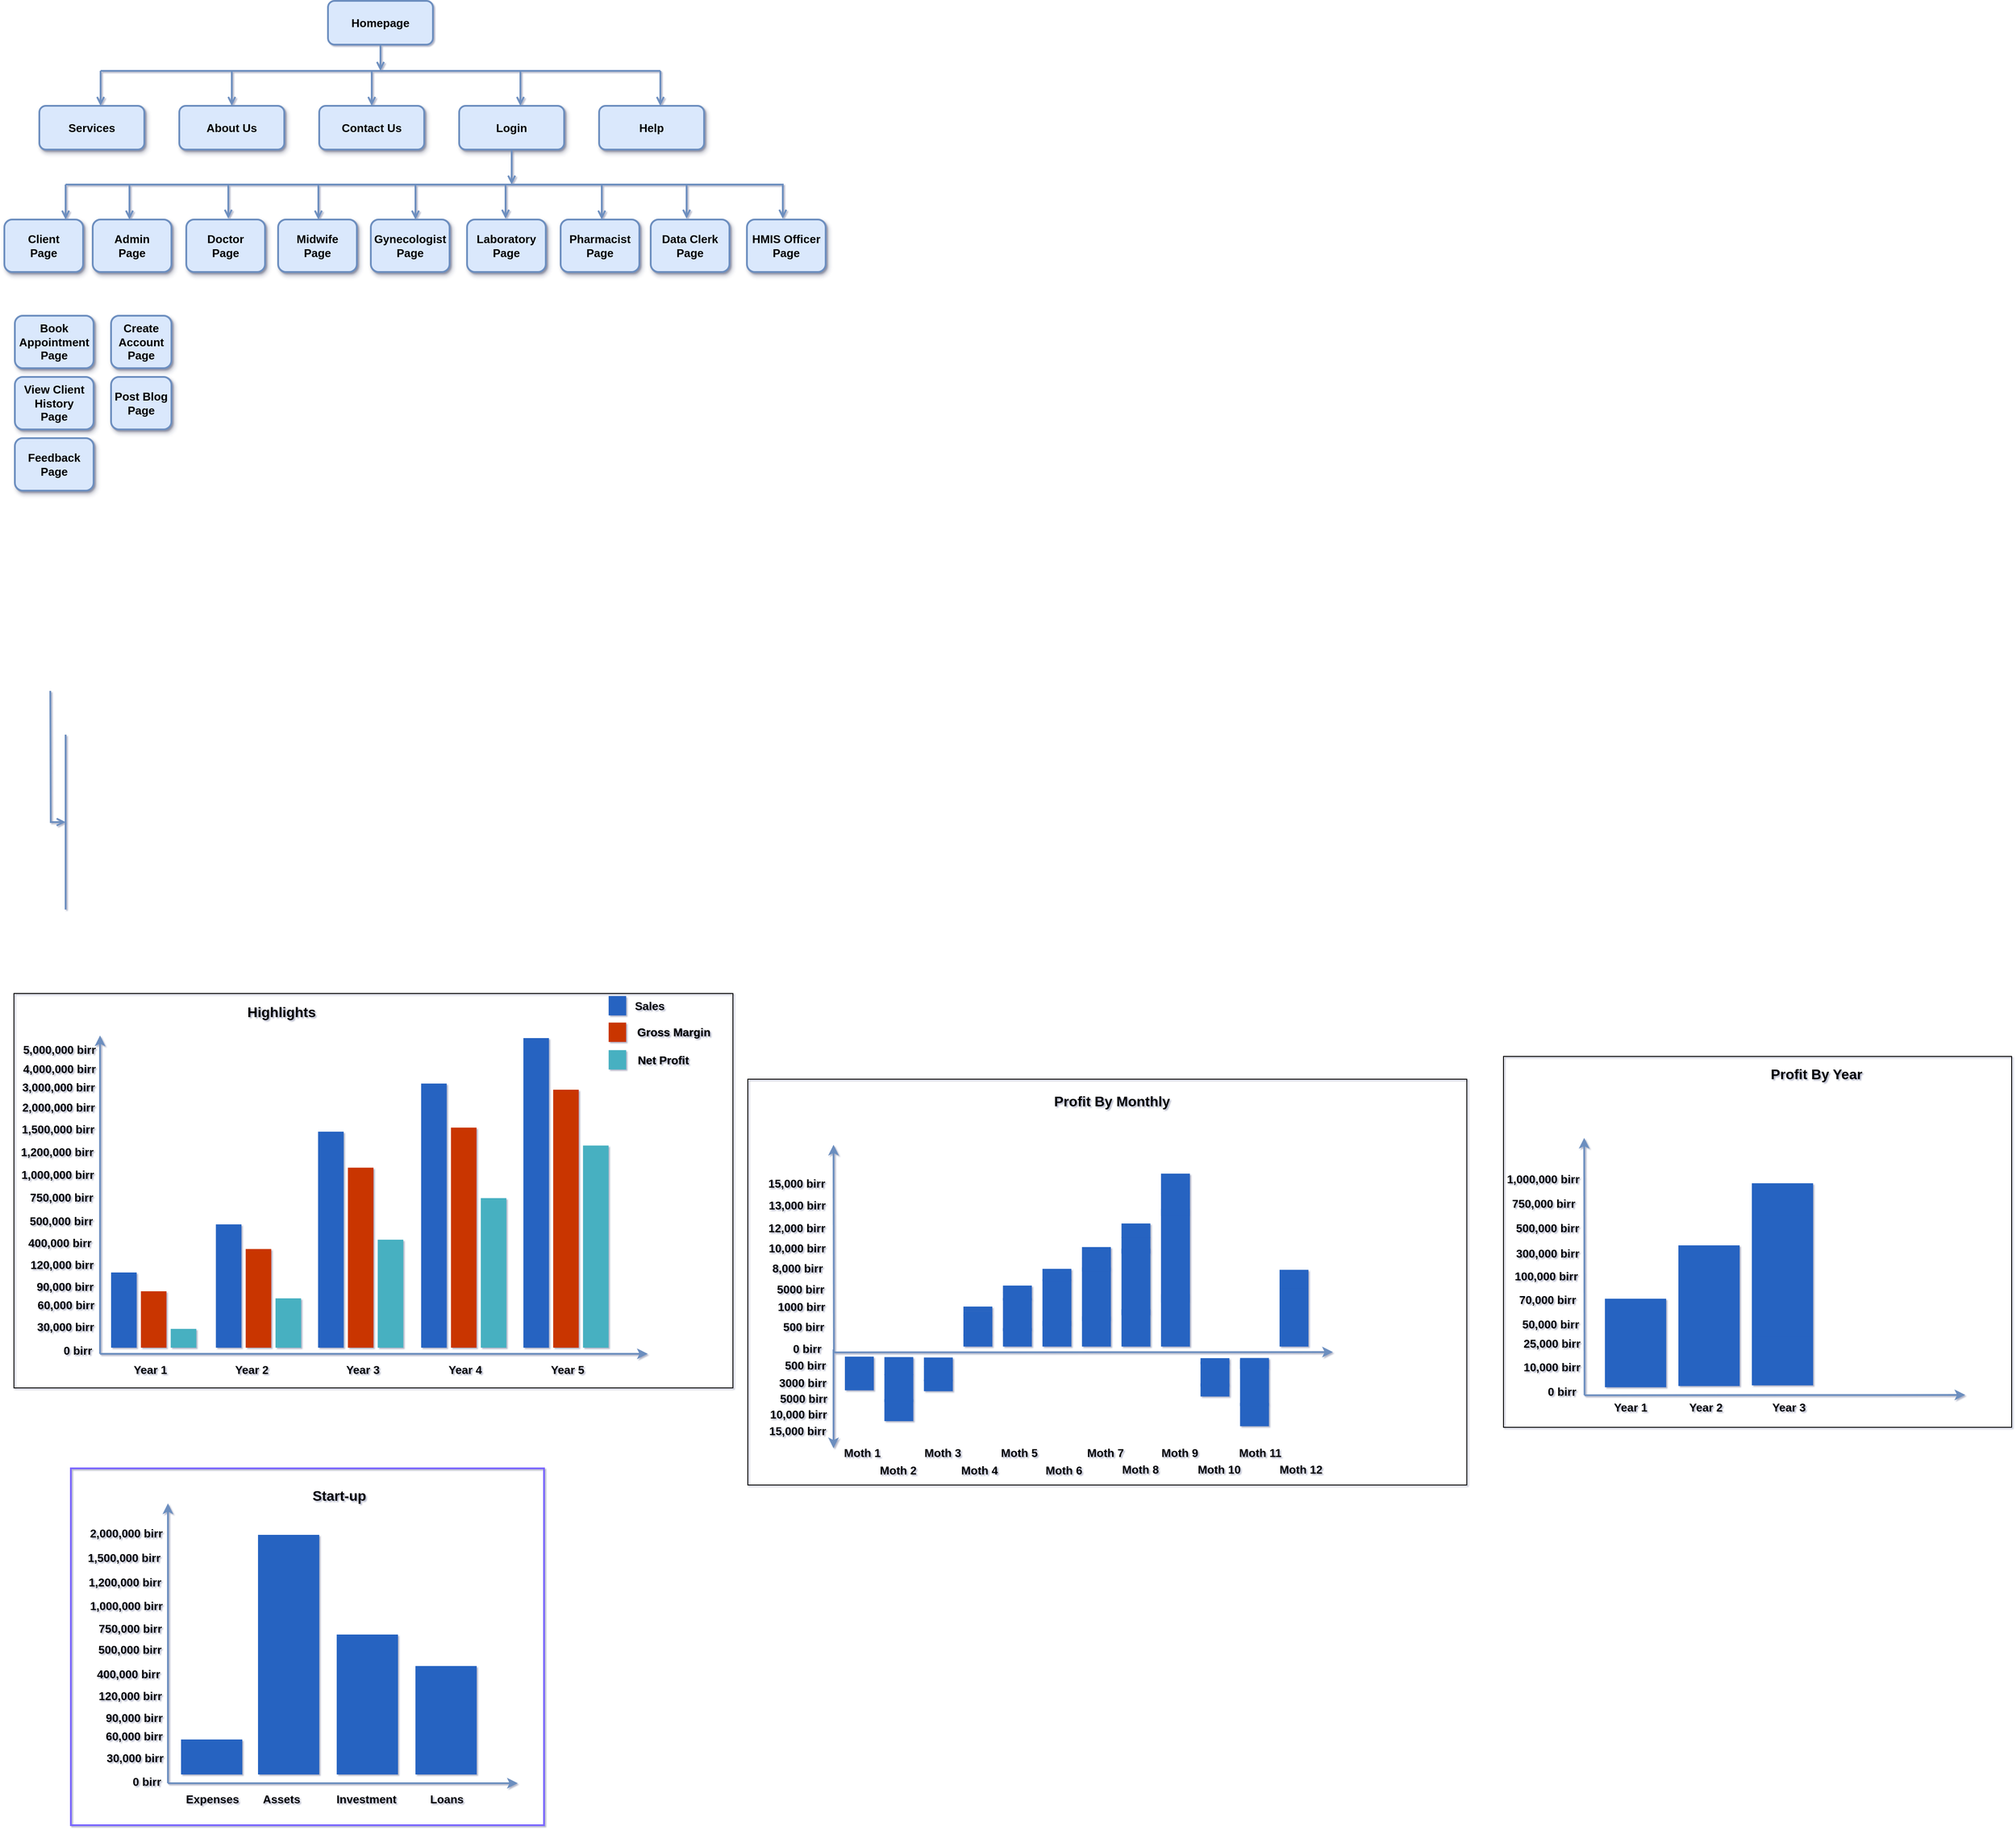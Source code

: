 <mxfile version="18.0.2" type="github">
  <diagram id="ThzIVCSQ_q952PgusPZi" name="Page-1">
    <mxGraphModel dx="1320" dy="627" grid="0" gridSize="10" guides="0" tooltips="1" connect="0" arrows="0" fold="1" page="1" pageScale="1" pageWidth="850" pageHeight="1100" background="none" math="0" shadow="1">
      <root>
        <mxCell id="0" />
        <mxCell id="1" parent="0" />
        <mxCell id="vm7sEMdp7V4cGfMIUsO3-1" value="Homepage" style="rounded=1;whiteSpace=wrap;html=1;fillColor=#dae8fc;strokeColor=#6c8ebf;glass=0;strokeWidth=2;fontSize=13;fontStyle=1" parent="1" vertex="1">
          <mxGeometry x="380" y="40" width="120" height="50" as="geometry" />
        </mxCell>
        <mxCell id="vm7sEMdp7V4cGfMIUsO3-2" value="Services" style="rounded=1;whiteSpace=wrap;html=1;fillColor=#dae8fc;strokeColor=#6c8ebf;glass=0;strokeWidth=2;perimeterSpacing=0;shadow=1;fontSize=13;fontStyle=1" parent="1" vertex="1">
          <mxGeometry x="50" y="160" width="120" height="50" as="geometry" />
        </mxCell>
        <mxCell id="vm7sEMdp7V4cGfMIUsO3-4" value="About Us" style="rounded=1;whiteSpace=wrap;html=1;fillColor=#dae8fc;strokeColor=#6c8ebf;glass=0;strokeWidth=2;perimeterSpacing=0;shadow=1;fontSize=13;fontStyle=1" parent="1" vertex="1">
          <mxGeometry x="210" y="160" width="120" height="50" as="geometry" />
        </mxCell>
        <mxCell id="vm7sEMdp7V4cGfMIUsO3-6" value="Contact Us" style="rounded=1;whiteSpace=wrap;html=1;fillColor=#dae8fc;strokeColor=#6c8ebf;glass=0;strokeWidth=2;perimeterSpacing=0;shadow=1;fontSize=13;fontStyle=1" parent="1" vertex="1">
          <mxGeometry x="370" y="160" width="120" height="50" as="geometry" />
        </mxCell>
        <mxCell id="vm7sEMdp7V4cGfMIUsO3-8" value="Login" style="rounded=1;whiteSpace=wrap;html=1;fillColor=#dae8fc;strokeColor=#6c8ebf;glass=0;strokeWidth=2;perimeterSpacing=0;shadow=1;fontSize=13;fontStyle=1" parent="1" vertex="1">
          <mxGeometry x="530" y="160" width="120" height="50" as="geometry" />
        </mxCell>
        <mxCell id="vm7sEMdp7V4cGfMIUsO3-10" value="Help" style="rounded=1;whiteSpace=wrap;html=1;fillColor=#dae8fc;strokeColor=#6c8ebf;glass=0;strokeWidth=2;perimeterSpacing=0;shadow=1;fontSize=13;fontStyle=1" parent="1" vertex="1">
          <mxGeometry x="690" y="160" width="120" height="50" as="geometry" />
        </mxCell>
        <mxCell id="vm7sEMdp7V4cGfMIUsO3-13" value="" style="endArrow=none;html=1;rounded=0;fillColor=#dae8fc;strokeColor=#6c8ebf;strokeWidth=2;fontSize=13;fontStyle=1" parent="1" edge="1">
          <mxGeometry width="50" height="50" relative="1" as="geometry">
            <mxPoint x="120" y="120" as="sourcePoint" />
            <mxPoint x="760" y="120" as="targetPoint" />
          </mxGeometry>
        </mxCell>
        <mxCell id="vm7sEMdp7V4cGfMIUsO3-14" value="" style="endArrow=open;html=1;rounded=0;strokeWidth=2;exitX=0.5;exitY=1;exitDx=0;exitDy=0;endFill=0;fillColor=#dae8fc;strokeColor=#6c8ebf;fontSize=13;fontStyle=1" parent="1" source="vm7sEMdp7V4cGfMIUsO3-1" edge="1">
          <mxGeometry width="50" height="50" relative="1" as="geometry">
            <mxPoint x="490" y="240" as="sourcePoint" />
            <mxPoint x="440" y="120" as="targetPoint" />
          </mxGeometry>
        </mxCell>
        <mxCell id="vm7sEMdp7V4cGfMIUsO3-15" value="" style="endArrow=open;html=1;rounded=0;strokeWidth=2;endFill=0;fillColor=#dae8fc;strokeColor=#6c8ebf;entryX=0.5;entryY=0;entryDx=0;entryDy=0;fontSize=13;fontStyle=1" parent="1" target="vm7sEMdp7V4cGfMIUsO3-6" edge="1">
          <mxGeometry width="50" height="50" relative="1" as="geometry">
            <mxPoint x="430" y="120" as="sourcePoint" />
            <mxPoint x="450" y="130" as="targetPoint" />
          </mxGeometry>
        </mxCell>
        <mxCell id="vm7sEMdp7V4cGfMIUsO3-16" value="" style="endArrow=open;html=1;rounded=0;strokeWidth=2;endFill=0;fillColor=#dae8fc;strokeColor=#6c8ebf;entryX=0.5;entryY=0;entryDx=0;entryDy=0;fontSize=13;fontStyle=1" parent="1" edge="1">
          <mxGeometry width="50" height="50" relative="1" as="geometry">
            <mxPoint x="600" y="120" as="sourcePoint" />
            <mxPoint x="600" y="160" as="targetPoint" />
          </mxGeometry>
        </mxCell>
        <mxCell id="vm7sEMdp7V4cGfMIUsO3-17" value="" style="endArrow=open;html=1;rounded=0;strokeWidth=2;endFill=0;fillColor=#dae8fc;strokeColor=#6c8ebf;entryX=0.5;entryY=0;entryDx=0;entryDy=0;fontSize=13;fontStyle=1" parent="1" edge="1">
          <mxGeometry width="50" height="50" relative="1" as="geometry">
            <mxPoint x="270" y="120" as="sourcePoint" />
            <mxPoint x="270" y="160" as="targetPoint" />
          </mxGeometry>
        </mxCell>
        <mxCell id="vm7sEMdp7V4cGfMIUsO3-18" value="" style="endArrow=open;html=1;rounded=0;strokeWidth=2;endFill=0;fillColor=#dae8fc;strokeColor=#6c8ebf;entryX=0.5;entryY=0;entryDx=0;entryDy=0;fontSize=13;fontStyle=1" parent="1" edge="1">
          <mxGeometry width="50" height="50" relative="1" as="geometry">
            <mxPoint x="120" y="120" as="sourcePoint" />
            <mxPoint x="120" y="160" as="targetPoint" />
          </mxGeometry>
        </mxCell>
        <mxCell id="vm7sEMdp7V4cGfMIUsO3-19" value="" style="endArrow=open;html=1;rounded=0;strokeWidth=2;endFill=0;fillColor=#dae8fc;strokeColor=#6c8ebf;entryX=0.5;entryY=0;entryDx=0;entryDy=0;fontSize=13;fontStyle=1" parent="1" edge="1">
          <mxGeometry width="50" height="50" relative="1" as="geometry">
            <mxPoint x="760" y="120" as="sourcePoint" />
            <mxPoint x="760" y="160" as="targetPoint" />
          </mxGeometry>
        </mxCell>
        <mxCell id="vm7sEMdp7V4cGfMIUsO3-20" value="&lt;div style=&quot;font-size: 13px;&quot;&gt;Client&lt;/div&gt;&lt;div style=&quot;font-size: 13px;&quot;&gt;Page&lt;br style=&quot;font-size: 13px;&quot;&gt;&lt;/div&gt;" style="rounded=1;whiteSpace=wrap;html=1;fillColor=#dae8fc;strokeColor=#6c8ebf;glass=0;strokeWidth=2;perimeterSpacing=0;shadow=1;fontSize=13;fontStyle=1" parent="1" vertex="1">
          <mxGeometry x="10" y="290" width="90" height="60" as="geometry" />
        </mxCell>
        <mxCell id="vm7sEMdp7V4cGfMIUsO3-21" value="&lt;div style=&quot;font-size: 13px;&quot;&gt;Admin&lt;/div&gt;&lt;div style=&quot;font-size: 13px;&quot;&gt;Page&lt;br style=&quot;font-size: 13px;&quot;&gt;&lt;/div&gt;" style="rounded=1;whiteSpace=wrap;html=1;fillColor=#dae8fc;strokeColor=#6c8ebf;glass=0;strokeWidth=2;perimeterSpacing=0;shadow=1;fontSize=13;fontStyle=1" parent="1" vertex="1">
          <mxGeometry x="111" y="290" width="90" height="60" as="geometry" />
        </mxCell>
        <mxCell id="vm7sEMdp7V4cGfMIUsO3-22" value="&lt;div style=&quot;font-size: 13px;&quot;&gt;Doctor&lt;/div&gt;&lt;div style=&quot;font-size: 13px;&quot;&gt;Page&lt;br style=&quot;font-size: 13px;&quot;&gt;&lt;/div&gt;" style="rounded=1;whiteSpace=wrap;html=1;fillColor=#dae8fc;strokeColor=#6c8ebf;glass=0;strokeWidth=2;perimeterSpacing=0;shadow=1;fontSize=13;fontStyle=1" parent="1" vertex="1">
          <mxGeometry x="218" y="290" width="90" height="60" as="geometry" />
        </mxCell>
        <mxCell id="vm7sEMdp7V4cGfMIUsO3-25" value="" style="endArrow=none;html=1;rounded=0;fillColor=#dae8fc;strokeColor=#6c8ebf;strokeWidth=2;fontSize=13;fontStyle=1" parent="1" edge="1">
          <mxGeometry width="50" height="50" relative="1" as="geometry">
            <mxPoint x="80" y="250" as="sourcePoint" />
            <mxPoint x="900" y="250" as="targetPoint" />
          </mxGeometry>
        </mxCell>
        <mxCell id="vm7sEMdp7V4cGfMIUsO3-28" value="" style="endArrow=open;html=1;rounded=0;strokeWidth=2;endFill=0;fillColor=#dae8fc;strokeColor=#6c8ebf;entryX=0.5;entryY=0;entryDx=0;entryDy=0;fontSize=13;fontStyle=1" parent="1" edge="1">
          <mxGeometry width="50" height="50" relative="1" as="geometry">
            <mxPoint x="153" y="250" as="sourcePoint" />
            <mxPoint x="153" y="290" as="targetPoint" />
          </mxGeometry>
        </mxCell>
        <mxCell id="vm7sEMdp7V4cGfMIUsO3-29" value="" style="endArrow=open;html=1;rounded=0;strokeWidth=2;endFill=0;fillColor=#dae8fc;strokeColor=#6c8ebf;entryX=0.5;entryY=0;entryDx=0;entryDy=0;fontSize=13;fontStyle=1" parent="1" edge="1">
          <mxGeometry width="50" height="50" relative="1" as="geometry">
            <mxPoint x="80" y="250" as="sourcePoint" />
            <mxPoint x="80" y="290" as="targetPoint" />
          </mxGeometry>
        </mxCell>
        <mxCell id="vm7sEMdp7V4cGfMIUsO3-31" value="" style="endArrow=open;html=1;rounded=0;strokeWidth=2;endFill=0;fillColor=#dae8fc;strokeColor=#6c8ebf;entryX=0.5;entryY=0;entryDx=0;entryDy=0;fontSize=13;fontStyle=1" parent="1" edge="1">
          <mxGeometry width="50" height="50" relative="1" as="geometry">
            <mxPoint x="590" y="210" as="sourcePoint" />
            <mxPoint x="590" y="250" as="targetPoint" />
          </mxGeometry>
        </mxCell>
        <mxCell id="vm7sEMdp7V4cGfMIUsO3-32" value="" style="endArrow=open;html=1;rounded=0;strokeWidth=2;endFill=0;fillColor=#dae8fc;strokeColor=#6c8ebf;entryX=0.5;entryY=0;entryDx=0;entryDy=0;fontSize=13;fontStyle=1" parent="1" edge="1">
          <mxGeometry width="50" height="50" relative="1" as="geometry">
            <mxPoint x="266" y="249" as="sourcePoint" />
            <mxPoint x="266" y="289" as="targetPoint" />
          </mxGeometry>
        </mxCell>
        <mxCell id="vm7sEMdp7V4cGfMIUsO3-39" value="&lt;div style=&quot;font-size: 13px;&quot;&gt;Midwife&lt;br style=&quot;font-size: 13px;&quot;&gt;&lt;/div&gt;&lt;div style=&quot;font-size: 13px;&quot;&gt;Page&lt;br style=&quot;font-size: 13px;&quot;&gt;&lt;/div&gt;" style="rounded=1;whiteSpace=wrap;html=1;fillColor=#dae8fc;strokeColor=#6c8ebf;glass=0;strokeWidth=2;perimeterSpacing=0;shadow=1;fontSize=13;fontStyle=1" parent="1" vertex="1">
          <mxGeometry x="323" y="290" width="90" height="60" as="geometry" />
        </mxCell>
        <mxCell id="vm7sEMdp7V4cGfMIUsO3-40" value="&lt;div style=&quot;font-size: 13px;&quot;&gt;Gynecologist&lt;/div&gt;&lt;div style=&quot;font-size: 13px;&quot;&gt;Page&lt;br style=&quot;font-size: 13px;&quot;&gt;&lt;/div&gt;" style="rounded=1;whiteSpace=wrap;html=1;fillColor=#dae8fc;strokeColor=#6c8ebf;glass=0;strokeWidth=2;perimeterSpacing=0;shadow=1;fontSize=13;fontStyle=1" parent="1" vertex="1">
          <mxGeometry x="429" y="290" width="90" height="60" as="geometry" />
        </mxCell>
        <mxCell id="vm7sEMdp7V4cGfMIUsO3-41" value="&lt;div style=&quot;font-size: 13px;&quot;&gt;Laboratory&lt;/div&gt;&lt;div style=&quot;font-size: 13px;&quot;&gt;Page&lt;br style=&quot;font-size: 13px;&quot;&gt;&lt;/div&gt;" style="rounded=1;whiteSpace=wrap;html=1;fillColor=#dae8fc;strokeColor=#6c8ebf;glass=0;strokeWidth=2;perimeterSpacing=0;shadow=1;fontSize=13;fontStyle=1" parent="1" vertex="1">
          <mxGeometry x="539" y="290" width="90" height="60" as="geometry" />
        </mxCell>
        <mxCell id="vm7sEMdp7V4cGfMIUsO3-42" value="" style="endArrow=open;html=1;rounded=0;strokeWidth=2;endFill=0;fillColor=#dae8fc;strokeColor=#6c8ebf;entryX=0.5;entryY=0;entryDx=0;entryDy=0;fontSize=13;fontStyle=1" parent="1" edge="1">
          <mxGeometry width="50" height="50" relative="1" as="geometry">
            <mxPoint x="480" y="250" as="sourcePoint" />
            <mxPoint x="480" y="290" as="targetPoint" />
          </mxGeometry>
        </mxCell>
        <mxCell id="vm7sEMdp7V4cGfMIUsO3-43" value="" style="endArrow=open;html=1;rounded=0;strokeWidth=2;endFill=0;fillColor=#dae8fc;strokeColor=#6c8ebf;entryX=0.5;entryY=0;entryDx=0;entryDy=0;fontSize=13;fontStyle=1" parent="1" edge="1">
          <mxGeometry width="50" height="50" relative="1" as="geometry">
            <mxPoint x="369" y="250" as="sourcePoint" />
            <mxPoint x="369" y="290" as="targetPoint" />
          </mxGeometry>
        </mxCell>
        <mxCell id="vm7sEMdp7V4cGfMIUsO3-44" value="" style="endArrow=open;html=1;rounded=0;strokeWidth=2;endFill=0;fillColor=#dae8fc;strokeColor=#6c8ebf;entryX=0.5;entryY=0;entryDx=0;entryDy=0;fontSize=13;fontStyle=1" parent="1" edge="1">
          <mxGeometry width="50" height="50" relative="1" as="geometry">
            <mxPoint x="583" y="249" as="sourcePoint" />
            <mxPoint x="583" y="289" as="targetPoint" />
          </mxGeometry>
        </mxCell>
        <mxCell id="vm7sEMdp7V4cGfMIUsO3-45" value="&lt;div style=&quot;font-size: 13px;&quot;&gt;Pharmacist&lt;/div&gt;&lt;div style=&quot;font-size: 13px;&quot;&gt;Page&lt;br style=&quot;font-size: 13px;&quot;&gt;&lt;/div&gt;" style="rounded=1;whiteSpace=wrap;html=1;fillColor=#dae8fc;strokeColor=#6c8ebf;glass=0;strokeWidth=2;perimeterSpacing=0;shadow=1;fontSize=13;fontStyle=1" parent="1" vertex="1">
          <mxGeometry x="646" y="290" width="90" height="60" as="geometry" />
        </mxCell>
        <mxCell id="vm7sEMdp7V4cGfMIUsO3-46" value="&lt;div style=&quot;font-size: 13px;&quot;&gt;Data Clerk&lt;br style=&quot;font-size: 13px;&quot;&gt;&lt;/div&gt;&lt;div style=&quot;font-size: 13px;&quot;&gt;Page&lt;br style=&quot;font-size: 13px;&quot;&gt;&lt;/div&gt;" style="rounded=1;whiteSpace=wrap;html=1;fillColor=#dae8fc;strokeColor=#6c8ebf;glass=0;strokeWidth=2;perimeterSpacing=0;shadow=1;fontSize=13;fontStyle=1" parent="1" vertex="1">
          <mxGeometry x="749" y="290" width="90" height="60" as="geometry" />
        </mxCell>
        <mxCell id="vm7sEMdp7V4cGfMIUsO3-47" value="" style="endArrow=open;html=1;rounded=0;strokeWidth=2;endFill=0;fillColor=#dae8fc;strokeColor=#6c8ebf;entryX=0.5;entryY=0;entryDx=0;entryDy=0;fontSize=13;fontStyle=1" parent="1" edge="1">
          <mxGeometry width="50" height="50" relative="1" as="geometry">
            <mxPoint x="693" y="250" as="sourcePoint" />
            <mxPoint x="693" y="290" as="targetPoint" />
          </mxGeometry>
        </mxCell>
        <mxCell id="vm7sEMdp7V4cGfMIUsO3-48" value="" style="endArrow=open;html=1;rounded=0;strokeWidth=2;endFill=0;fillColor=#dae8fc;strokeColor=#6c8ebf;entryX=0.5;entryY=0;entryDx=0;entryDy=0;fontSize=13;fontStyle=1" parent="1" edge="1">
          <mxGeometry width="50" height="50" relative="1" as="geometry">
            <mxPoint x="790" y="249" as="sourcePoint" />
            <mxPoint x="790" y="289" as="targetPoint" />
          </mxGeometry>
        </mxCell>
        <mxCell id="vm7sEMdp7V4cGfMIUsO3-50" value="&lt;div style=&quot;font-size: 13px;&quot;&gt;HMIS Officer&lt;br style=&quot;font-size: 13px;&quot;&gt;&lt;/div&gt;&lt;div style=&quot;font-size: 13px;&quot;&gt;Page&lt;br style=&quot;font-size: 13px;&quot;&gt;&lt;/div&gt;" style="rounded=1;whiteSpace=wrap;html=1;fillColor=#dae8fc;strokeColor=#6c8ebf;glass=0;strokeWidth=2;perimeterSpacing=0;shadow=1;fontSize=13;fontStyle=1" parent="1" vertex="1">
          <mxGeometry x="859" y="290" width="90" height="60" as="geometry" />
        </mxCell>
        <mxCell id="vm7sEMdp7V4cGfMIUsO3-51" value="" style="endArrow=open;html=1;rounded=0;strokeWidth=2;endFill=0;fillColor=#dae8fc;strokeColor=#6c8ebf;entryX=0.5;entryY=0;entryDx=0;entryDy=0;fontSize=13;fontStyle=1" parent="1" edge="1">
          <mxGeometry width="50" height="50" relative="1" as="geometry">
            <mxPoint x="900" y="249" as="sourcePoint" />
            <mxPoint x="900" y="289" as="targetPoint" />
          </mxGeometry>
        </mxCell>
        <mxCell id="vm7sEMdp7V4cGfMIUsO3-54" value="&lt;div style=&quot;font-size: 13px;&quot;&gt;Book Appointment&lt;br&gt;&lt;/div&gt;&lt;div style=&quot;font-size: 13px;&quot;&gt;Page&lt;br style=&quot;font-size: 13px;&quot;&gt;&lt;/div&gt;" style="rounded=1;whiteSpace=wrap;html=1;fillColor=#dae8fc;strokeColor=#6c8ebf;glass=0;strokeWidth=2;perimeterSpacing=0;shadow=1;fontSize=13;fontStyle=1" parent="1" vertex="1">
          <mxGeometry x="22" y="400" width="90" height="60" as="geometry" />
        </mxCell>
        <mxCell id="vm7sEMdp7V4cGfMIUsO3-57" value="&lt;div&gt;View Client History &lt;br&gt;&lt;/div&gt;&lt;div&gt;Page&lt;/div&gt;" style="rounded=1;whiteSpace=wrap;html=1;fillColor=#dae8fc;strokeColor=#6c8ebf;glass=0;strokeWidth=2;perimeterSpacing=0;shadow=1;fontSize=13;fontStyle=1" parent="1" vertex="1">
          <mxGeometry x="22" y="470" width="90" height="60" as="geometry" />
        </mxCell>
        <mxCell id="vm7sEMdp7V4cGfMIUsO3-58" value="&lt;div&gt;Feedback&lt;/div&gt;&lt;div&gt;Page&lt;br&gt;&lt;/div&gt;" style="rounded=1;whiteSpace=wrap;html=1;fillColor=#dae8fc;strokeColor=#6c8ebf;glass=0;strokeWidth=2;perimeterSpacing=0;shadow=1;fontSize=13;fontStyle=1" parent="1" vertex="1">
          <mxGeometry x="22" y="540" width="90" height="60" as="geometry" />
        </mxCell>
        <mxCell id="vm7sEMdp7V4cGfMIUsO3-60" value="Create Account Page" style="rounded=1;whiteSpace=wrap;html=1;fillColor=#dae8fc;strokeColor=#6c8ebf;glass=0;strokeWidth=2;perimeterSpacing=0;shadow=1;fontSize=13;fontStyle=1" parent="1" vertex="1">
          <mxGeometry x="132" y="400" width="69" height="60" as="geometry" />
        </mxCell>
        <mxCell id="vm7sEMdp7V4cGfMIUsO3-61" value="Post Blog Page" style="rounded=1;whiteSpace=wrap;html=1;fillColor=#dae8fc;strokeColor=#6c8ebf;glass=0;strokeWidth=2;perimeterSpacing=0;shadow=1;fontSize=13;fontStyle=1" parent="1" vertex="1">
          <mxGeometry x="132" y="470" width="69" height="60" as="geometry" />
        </mxCell>
        <mxCell id="vm7sEMdp7V4cGfMIUsO3-62" value="" style="group" parent="1" vertex="1" connectable="0">
          <mxGeometry x="63" y="879" width="17" height="200" as="geometry" />
        </mxCell>
        <mxCell id="vm7sEMdp7V4cGfMIUsO3-55" value="" style="endArrow=none;html=1;rounded=0;strokeWidth=2;fontSize=13;fontStyle=1;fillColor=#dae8fc;strokeColor=#6c8ebf;" parent="vm7sEMdp7V4cGfMIUsO3-62" edge="1">
          <mxGeometry width="50" height="50" relative="1" as="geometry">
            <mxPoint x="17" as="sourcePoint" />
            <mxPoint x="17" y="200" as="targetPoint" />
          </mxGeometry>
        </mxCell>
        <mxCell id="vm7sEMdp7V4cGfMIUsO3-56" value="" style="endArrow=open;html=1;rounded=0;strokeWidth=2;endFill=0;fillColor=#dae8fc;strokeColor=#6c8ebf;fontSize=13;fontStyle=1;exitX=0.25;exitY=1;exitDx=0;exitDy=0;" parent="vm7sEMdp7V4cGfMIUsO3-62" edge="1">
          <mxGeometry width="50" height="50" relative="1" as="geometry">
            <mxPoint x="-0.5" y="-50" as="sourcePoint" />
            <mxPoint x="17" y="100" as="targetPoint" />
            <Array as="points">
              <mxPoint y="100" />
            </Array>
          </mxGeometry>
        </mxCell>
        <mxCell id="vm7sEMdp7V4cGfMIUsO3-397" value="" style="group" parent="1" vertex="1" connectable="0">
          <mxGeometry x="86" y="1718" width="541" height="408" as="geometry" />
        </mxCell>
        <mxCell id="vm7sEMdp7V4cGfMIUsO3-347" value="" style="group" parent="vm7sEMdp7V4cGfMIUsO3-397" vertex="1" connectable="0">
          <mxGeometry x="51" y="40" width="460" height="353" as="geometry" />
        </mxCell>
        <mxCell id="vm7sEMdp7V4cGfMIUsO3-348" value="" style="group;strokeWidth=2;fontStyle=1" parent="vm7sEMdp7V4cGfMIUsO3-347" vertex="1" connectable="0">
          <mxGeometry x="60" width="400" height="320" as="geometry" />
        </mxCell>
        <mxCell id="vm7sEMdp7V4cGfMIUsO3-349" value="" style="endArrow=classic;html=1;rounded=0;fontSize=13;strokeWidth=2;fillColor=#dae8fc;strokeColor=#6c8ebf;endFill=1;fontStyle=1" parent="vm7sEMdp7V4cGfMIUsO3-348" edge="1">
          <mxGeometry width="50" height="50" relative="1" as="geometry">
            <mxPoint y="320" as="sourcePoint" />
            <mxPoint x="400" y="320" as="targetPoint" />
          </mxGeometry>
        </mxCell>
        <mxCell id="vm7sEMdp7V4cGfMIUsO3-350" value="" style="endArrow=classic;html=1;rounded=0;fontSize=13;strokeWidth=2;fillColor=#dae8fc;strokeColor=#6c8ebf;endFill=1;fontStyle=1" parent="vm7sEMdp7V4cGfMIUsO3-348" edge="1">
          <mxGeometry width="50" height="50" relative="1" as="geometry">
            <mxPoint y="320" as="sourcePoint" />
            <mxPoint as="targetPoint" />
          </mxGeometry>
        </mxCell>
        <mxCell id="vm7sEMdp7V4cGfMIUsO3-363" value="Expenses" style="text;html=1;strokeColor=none;fillColor=none;align=center;verticalAlign=middle;whiteSpace=wrap;rounded=0;shadow=0;glass=0;sketch=0;fontSize=13;strokeWidth=2;fontStyle=1" parent="vm7sEMdp7V4cGfMIUsO3-347" vertex="1">
          <mxGeometry x="81" y="323" width="60" height="30" as="geometry" />
        </mxCell>
        <mxCell id="vm7sEMdp7V4cGfMIUsO3-364" value="Investment" style="text;html=1;strokeColor=none;fillColor=none;align=center;verticalAlign=middle;whiteSpace=wrap;rounded=0;shadow=0;glass=0;sketch=0;fontSize=13;strokeWidth=2;fontStyle=1" parent="vm7sEMdp7V4cGfMIUsO3-347" vertex="1">
          <mxGeometry x="257" y="323" width="60" height="30" as="geometry" />
        </mxCell>
        <mxCell id="vm7sEMdp7V4cGfMIUsO3-365" value="Loans" style="text;html=1;strokeColor=none;fillColor=none;align=center;verticalAlign=middle;whiteSpace=wrap;rounded=0;shadow=0;glass=0;sketch=0;fontSize=13;strokeWidth=2;fontStyle=1" parent="vm7sEMdp7V4cGfMIUsO3-347" vertex="1">
          <mxGeometry x="349" y="323" width="60" height="30" as="geometry" />
        </mxCell>
        <mxCell id="vm7sEMdp7V4cGfMIUsO3-360" value="" style="fillColor=#2564C1;strokeColor=none;shadow=0;glass=0;sketch=0;fontSize=13;strokeWidth=2;fontStyle=1" parent="vm7sEMdp7V4cGfMIUsO3-347" vertex="1">
          <mxGeometry x="75" y="270" width="70" height="40" as="geometry" />
        </mxCell>
        <mxCell id="vm7sEMdp7V4cGfMIUsO3-356" value="" style="fillColor=#2564C1;strokeColor=none;shadow=0;glass=0;sketch=0;fontSize=13;strokeWidth=2;fontStyle=1" parent="vm7sEMdp7V4cGfMIUsO3-347" vertex="1">
          <mxGeometry x="163" y="36" width="70" height="274" as="geometry" />
        </mxCell>
        <mxCell id="vm7sEMdp7V4cGfMIUsO3-357" value="" style="fillColor=#2564C1;strokeColor=none;shadow=0;glass=0;sketch=0;fontSize=13;strokeWidth=2;fontStyle=1" parent="vm7sEMdp7V4cGfMIUsO3-347" vertex="1">
          <mxGeometry x="253" y="150" width="70" height="160" as="geometry" />
        </mxCell>
        <mxCell id="vm7sEMdp7V4cGfMIUsO3-352" value="" style="fillColor=#2564C1;strokeColor=none;shadow=0;glass=0;sketch=0;fontSize=13;strokeWidth=2;fontStyle=1" parent="vm7sEMdp7V4cGfMIUsO3-347" vertex="1">
          <mxGeometry x="343" y="186" width="70" height="124" as="geometry" />
        </mxCell>
        <mxCell id="vm7sEMdp7V4cGfMIUsO3-379" value="Start-up" style="text;html=1;strokeColor=none;fillColor=none;align=center;verticalAlign=middle;whiteSpace=wrap;rounded=0;shadow=0;glass=0;sketch=0;fontSize=16;fontStyle=1" parent="vm7sEMdp7V4cGfMIUsO3-397" vertex="1">
          <mxGeometry x="258" y="16" width="98" height="30" as="geometry" />
        </mxCell>
        <mxCell id="vm7sEMdp7V4cGfMIUsO3-380" value="Assets" style="text;html=1;strokeColor=none;fillColor=none;align=center;verticalAlign=middle;whiteSpace=wrap;rounded=0;shadow=0;glass=0;sketch=0;fontSize=13;strokeWidth=2;fontStyle=1" parent="vm7sEMdp7V4cGfMIUsO3-397" vertex="1">
          <mxGeometry x="211" y="363" width="60" height="30" as="geometry" />
        </mxCell>
        <mxCell id="vm7sEMdp7V4cGfMIUsO3-381" value="" style="rounded=0;whiteSpace=wrap;html=1;shadow=0;glass=0;sketch=0;fontSize=16;strokeColor=#7A66FF;strokeWidth=2;fillColor=none;gradientColor=none;" parent="vm7sEMdp7V4cGfMIUsO3-397" vertex="1">
          <mxGeometry width="541" height="408" as="geometry" />
        </mxCell>
        <mxCell id="vm7sEMdp7V4cGfMIUsO3-382" value="" style="group" parent="vm7sEMdp7V4cGfMIUsO3-397" vertex="1" connectable="0">
          <mxGeometry x="46" y="57" width="76" height="317" as="geometry" />
        </mxCell>
        <mxCell id="vm7sEMdp7V4cGfMIUsO3-383" value="0 birr" style="text;html=1;strokeColor=none;fillColor=none;align=center;verticalAlign=middle;whiteSpace=wrap;rounded=0;shadow=0;glass=0;sketch=0;fontSize=13;strokeWidth=2;fontStyle=1" parent="vm7sEMdp7V4cGfMIUsO3-382" vertex="1">
          <mxGeometry x="5.846" y="284.093" width="70.154" height="32.907" as="geometry" />
        </mxCell>
        <mxCell id="vm7sEMdp7V4cGfMIUsO3-384" value="30,000 birr" style="text;html=1;strokeColor=none;fillColor=none;align=center;verticalAlign=middle;whiteSpace=wrap;rounded=0;shadow=0;glass=0;sketch=0;fontSize=13;strokeWidth=2;fontStyle=1" parent="vm7sEMdp7V4cGfMIUsO3-382" vertex="1">
          <mxGeometry x="-16.369" y="257.77" width="86.523" height="32.91" as="geometry" />
        </mxCell>
        <mxCell id="vm7sEMdp7V4cGfMIUsO3-385" value="60,000 birr" style="text;html=1;strokeColor=none;fillColor=none;align=center;verticalAlign=middle;whiteSpace=wrap;rounded=0;shadow=0;glass=0;sketch=0;fontSize=13;strokeWidth=2;fontStyle=1" parent="vm7sEMdp7V4cGfMIUsO3-382" vertex="1">
          <mxGeometry x="-18.708" y="232.54" width="91.2" height="32.91" as="geometry" />
        </mxCell>
        <mxCell id="vm7sEMdp7V4cGfMIUsO3-386" value="90,000 birr" style="text;html=1;strokeColor=none;fillColor=none;align=center;verticalAlign=middle;whiteSpace=wrap;rounded=0;shadow=0;glass=0;sketch=0;fontSize=13;strokeWidth=2;fontStyle=1" parent="vm7sEMdp7V4cGfMIUsO3-382" vertex="1">
          <mxGeometry x="-23.385" y="211.7" width="99.385" height="32.91" as="geometry" />
        </mxCell>
        <mxCell id="vm7sEMdp7V4cGfMIUsO3-387" value="120,000 birr" style="text;html=1;strokeColor=none;fillColor=none;align=center;verticalAlign=middle;whiteSpace=wrap;rounded=0;shadow=0;glass=0;sketch=0;fontSize=13;strokeWidth=2;fontStyle=1" parent="vm7sEMdp7V4cGfMIUsO3-382" vertex="1">
          <mxGeometry x="-26.892" y="186.47" width="98.215" height="32.91" as="geometry" />
        </mxCell>
        <mxCell id="vm7sEMdp7V4cGfMIUsO3-388" value="400,000 birr" style="text;html=1;strokeColor=none;fillColor=none;align=center;verticalAlign=middle;whiteSpace=wrap;rounded=0;shadow=0;glass=0;sketch=0;fontSize=13;strokeWidth=2;fontStyle=1" parent="vm7sEMdp7V4cGfMIUsO3-382" vertex="1">
          <mxGeometry x="-31.569" y="161.24" width="104.062" height="32.91" as="geometry" />
        </mxCell>
        <mxCell id="vm7sEMdp7V4cGfMIUsO3-389" value="&amp;nbsp; 500,000 birr" style="text;html=1;strokeColor=none;fillColor=none;align=center;verticalAlign=middle;whiteSpace=wrap;rounded=0;shadow=0;glass=0;sketch=0;fontSize=13;strokeWidth=2;fontStyle=1" parent="vm7sEMdp7V4cGfMIUsO3-382" vertex="1">
          <mxGeometry x="-33.908" y="133.82" width="104.062" height="32.91" as="geometry" />
        </mxCell>
        <mxCell id="vm7sEMdp7V4cGfMIUsO3-390" value="750,000 birr" style="text;html=1;strokeColor=none;fillColor=none;align=center;verticalAlign=middle;whiteSpace=wrap;rounded=0;shadow=0;glass=0;sketch=0;fontSize=13;strokeWidth=2;fontStyle=1" parent="vm7sEMdp7V4cGfMIUsO3-382" vertex="1">
          <mxGeometry x="-25.723" y="109.69" width="95.877" height="32.91" as="geometry" />
        </mxCell>
        <mxCell id="vm7sEMdp7V4cGfMIUsO3-391" value="1,000,000 birr" style="text;html=1;strokeColor=none;fillColor=none;align=center;verticalAlign=middle;whiteSpace=wrap;rounded=0;shadow=0;glass=0;sketch=0;fontSize=13;strokeWidth=2;fontStyle=1" parent="vm7sEMdp7V4cGfMIUsO3-382" vertex="1">
          <mxGeometry x="-37.415" y="83.36" width="108.738" height="32.91" as="geometry" />
        </mxCell>
        <mxCell id="vm7sEMdp7V4cGfMIUsO3-392" value="1,200,000 birr" style="text;html=1;strokeColor=none;fillColor=none;align=center;verticalAlign=middle;whiteSpace=wrap;rounded=0;shadow=0;glass=0;sketch=0;fontSize=13;strokeWidth=2;fontStyle=1" parent="vm7sEMdp7V4cGfMIUsO3-382" vertex="1">
          <mxGeometry x="-38.585" y="56.13" width="109.908" height="32.91" as="geometry" />
        </mxCell>
        <mxCell id="vm7sEMdp7V4cGfMIUsO3-393" value="2,000,000 birr" style="text;html=1;strokeColor=none;fillColor=none;align=center;verticalAlign=middle;whiteSpace=wrap;rounded=0;shadow=0;glass=0;sketch=0;fontSize=13;strokeWidth=2;fontStyle=1" parent="vm7sEMdp7V4cGfMIUsO3-382" vertex="1">
          <mxGeometry x="-35.077" y="1" width="105.231" height="32.91" as="geometry" />
        </mxCell>
        <mxCell id="vm7sEMdp7V4cGfMIUsO3-394" value="1,500,000 birr" style="text;html=1;strokeColor=none;fillColor=none;align=center;verticalAlign=middle;whiteSpace=wrap;rounded=0;shadow=0;glass=0;sketch=0;fontSize=13;strokeWidth=2;fontStyle=1" parent="vm7sEMdp7V4cGfMIUsO3-382" vertex="1">
          <mxGeometry x="-40.923" y="28.52" width="112.246" height="32.91" as="geometry" />
        </mxCell>
        <mxCell id="vm7sEMdp7V4cGfMIUsO3-414" value="" style="group;strokeColor=default;" parent="1" vertex="1" connectable="0">
          <mxGeometry x="20.92" y="1175" width="822.08" height="451" as="geometry" />
        </mxCell>
        <mxCell id="vm7sEMdp7V4cGfMIUsO3-331" value="" style="group;strokeWidth=2;fontStyle=1" parent="vm7sEMdp7V4cGfMIUsO3-414" vertex="1" connectable="0">
          <mxGeometry x="678.911" y="-1" width="121.742" height="91.83" as="geometry" />
        </mxCell>
        <mxCell id="vm7sEMdp7V4cGfMIUsO3-318" value="" style="fillColor=#46B0C1;strokeColor=none;shadow=0;glass=0;sketch=0;fontSize=13;strokeWidth=2;rotation=90;fontStyle=1" parent="vm7sEMdp7V4cGfMIUsO3-331" vertex="1">
          <mxGeometry y="66.831" width="22.135" height="19.999" as="geometry" />
        </mxCell>
        <mxCell id="vm7sEMdp7V4cGfMIUsO3-316" value="" style="fillColor=#2564C1;strokeColor=none;shadow=0;glass=0;sketch=0;fontSize=13;strokeWidth=2;rotation=90;fontStyle=1" parent="vm7sEMdp7V4cGfMIUsO3-331" vertex="1">
          <mxGeometry y="5.0" width="22.135" height="19.999" as="geometry" />
        </mxCell>
        <mxCell id="vm7sEMdp7V4cGfMIUsO3-317" value="" style="fillColor=#C93600;strokeColor=none;shadow=0;glass=0;sketch=0;fontSize=13;strokeWidth=2;rotation=90;fontStyle=1" parent="vm7sEMdp7V4cGfMIUsO3-331" vertex="1">
          <mxGeometry y="35.332" width="22.135" height="19.999" as="geometry" />
        </mxCell>
        <mxCell id="vm7sEMdp7V4cGfMIUsO3-323" value="Sales" style="text;html=1;strokeColor=none;fillColor=none;align=center;verticalAlign=middle;whiteSpace=wrap;rounded=0;shadow=0;glass=0;sketch=0;fontSize=13;strokeWidth=2;fontStyle=1" parent="vm7sEMdp7V4cGfMIUsO3-331" vertex="1">
          <mxGeometry x="15.494" width="66.405" height="29.999" as="geometry" />
        </mxCell>
        <mxCell id="vm7sEMdp7V4cGfMIUsO3-324" value="Gross Margin" style="text;html=1;strokeColor=none;fillColor=none;align=center;verticalAlign=middle;whiteSpace=wrap;rounded=0;shadow=0;glass=0;sketch=0;fontSize=13;strokeWidth=2;fontStyle=1" parent="vm7sEMdp7V4cGfMIUsO3-331" vertex="1">
          <mxGeometry x="28.775" y="30.332" width="92.967" height="29.999" as="geometry" />
        </mxCell>
        <mxCell id="vm7sEMdp7V4cGfMIUsO3-325" value="Net Profit" style="text;html=1;strokeColor=none;fillColor=none;align=center;verticalAlign=middle;whiteSpace=wrap;rounded=0;shadow=0;glass=0;sketch=0;fontSize=13;strokeWidth=2;fontStyle=1" parent="vm7sEMdp7V4cGfMIUsO3-331" vertex="1">
          <mxGeometry x="25.455" y="61.831" width="77.472" height="29.999" as="geometry" />
        </mxCell>
        <mxCell id="vm7sEMdp7V4cGfMIUsO3-326" value="Net Profit" style="text;html=1;strokeColor=none;fillColor=none;align=center;verticalAlign=middle;whiteSpace=wrap;rounded=0;shadow=0;glass=0;sketch=0;fontSize=13;strokeWidth=2;fontStyle=1" parent="vm7sEMdp7V4cGfMIUsO3-331" vertex="1">
          <mxGeometry x="25.455" y="61.831" width="77.472" height="29.999" as="geometry" />
        </mxCell>
        <mxCell id="vm7sEMdp7V4cGfMIUsO3-327" value="Gross Margin" style="text;html=1;strokeColor=none;fillColor=none;align=center;verticalAlign=middle;whiteSpace=wrap;rounded=0;shadow=0;glass=0;sketch=0;fontSize=13;strokeWidth=2;fontStyle=1" parent="vm7sEMdp7V4cGfMIUsO3-331" vertex="1">
          <mxGeometry x="28.775" y="30.332" width="92.967" height="29.999" as="geometry" />
        </mxCell>
        <mxCell id="vm7sEMdp7V4cGfMIUsO3-345" value="Highlights" style="text;html=1;strokeColor=none;fillColor=none;align=center;verticalAlign=middle;whiteSpace=wrap;rounded=0;shadow=0;glass=0;sketch=0;fontSize=16;fontStyle=1" parent="vm7sEMdp7V4cGfMIUsO3-414" vertex="1">
          <mxGeometry x="276.674" y="6" width="58.436" height="30" as="geometry" />
        </mxCell>
        <mxCell id="vm7sEMdp7V4cGfMIUsO3-346" value="" style="group" parent="vm7sEMdp7V4cGfMIUsO3-414" vertex="1" connectable="0">
          <mxGeometry x="40.006" y="92" width="692.471" height="359" as="geometry" />
        </mxCell>
        <mxCell id="vm7sEMdp7V4cGfMIUsO3-320" value="" style="group;strokeWidth=2;fontStyle=1" parent="vm7sEMdp7V4cGfMIUsO3-346" vertex="1" connectable="0">
          <mxGeometry x="307.765" y="33" width="384.706" height="326" as="geometry" />
        </mxCell>
        <mxCell id="vm7sEMdp7V4cGfMIUsO3-400" value="" style="group" parent="vm7sEMdp7V4cGfMIUsO3-320" vertex="1" connectable="0">
          <mxGeometry y="33" width="97.394" height="247" as="geometry" />
        </mxCell>
        <mxCell id="vm7sEMdp7V4cGfMIUsO3-309" value="" style="fillColor=#2564C1;strokeColor=none;shadow=0;glass=0;sketch=0;fontSize=13;strokeWidth=2;fontStyle=1" parent="vm7sEMdp7V4cGfMIUsO3-400" vertex="1">
          <mxGeometry width="29.218" height="247" as="geometry" />
        </mxCell>
        <mxCell id="vm7sEMdp7V4cGfMIUsO3-310" value="" style="fillColor=#C93600;strokeColor=none;shadow=0;glass=0;sketch=0;fontSize=13;strokeWidth=2;fontStyle=1" parent="vm7sEMdp7V4cGfMIUsO3-400" vertex="1">
          <mxGeometry x="34.088" y="41.167" width="29.218" height="205.833" as="geometry" />
        </mxCell>
        <mxCell id="vm7sEMdp7V4cGfMIUsO3-311" value="" style="fillColor=#46B0C1;strokeColor=none;shadow=0;glass=0;sketch=0;fontSize=13;strokeWidth=2;fontStyle=1" parent="vm7sEMdp7V4cGfMIUsO3-400" vertex="1">
          <mxGeometry x="68.176" y="123.5" width="29.218" height="123.5" as="geometry" />
        </mxCell>
        <mxCell id="vm7sEMdp7V4cGfMIUsO3-321" value="" style="group;strokeWidth=2;fontStyle=1" parent="vm7sEMdp7V4cGfMIUsO3-346" vertex="1" connectable="0">
          <mxGeometry x="190.892" y="172" width="97.394" height="141" as="geometry" />
        </mxCell>
        <mxCell id="vm7sEMdp7V4cGfMIUsO3-306" value="" style="fillColor=#2564C1;strokeColor=none;shadow=0;glass=0;sketch=0;fontSize=13;strokeWidth=2;fontStyle=1" parent="vm7sEMdp7V4cGfMIUsO3-321" vertex="1">
          <mxGeometry width="29.218" height="141" as="geometry" />
        </mxCell>
        <mxCell id="vm7sEMdp7V4cGfMIUsO3-307" value="" style="fillColor=#C93600;strokeColor=none;shadow=0;glass=0;sketch=0;fontSize=13;strokeWidth=2;fontStyle=1" parent="vm7sEMdp7V4cGfMIUsO3-321" vertex="1">
          <mxGeometry x="34.088" y="28.2" width="29.218" height="112.8" as="geometry" />
        </mxCell>
        <mxCell id="vm7sEMdp7V4cGfMIUsO3-308" value="" style="fillColor=#46B0C1;strokeColor=none;shadow=0;glass=0;sketch=0;fontSize=13;strokeWidth=2;fontStyle=1" parent="vm7sEMdp7V4cGfMIUsO3-321" vertex="1">
          <mxGeometry x="68.176" y="84.6" width="29.218" height="56.4" as="geometry" />
        </mxCell>
        <mxCell id="vm7sEMdp7V4cGfMIUsO3-322" value="" style="group;strokeWidth=2;fontStyle=1" parent="vm7sEMdp7V4cGfMIUsO3-346" vertex="1" connectable="0">
          <mxGeometry x="71.098" y="227" width="97.394" height="86" as="geometry" />
        </mxCell>
        <mxCell id="vm7sEMdp7V4cGfMIUsO3-289" value="" style="fillColor=#2564C1;strokeColor=none;shadow=0;glass=0;sketch=0;fontSize=13;strokeWidth=2;fontStyle=1" parent="vm7sEMdp7V4cGfMIUsO3-322" vertex="1">
          <mxGeometry width="29.218" height="86" as="geometry" />
        </mxCell>
        <mxCell id="vm7sEMdp7V4cGfMIUsO3-292" value="" style="fillColor=#C93600;strokeColor=none;shadow=0;glass=0;sketch=0;fontSize=13;strokeWidth=2;fontStyle=1" parent="vm7sEMdp7V4cGfMIUsO3-322" vertex="1">
          <mxGeometry x="34.088" y="21.5" width="29.218" height="64.5" as="geometry" />
        </mxCell>
        <mxCell id="vm7sEMdp7V4cGfMIUsO3-295" value="" style="fillColor=#46B0C1;strokeColor=none;shadow=0;glass=0;sketch=0;fontSize=13;strokeWidth=2;fontStyle=1" parent="vm7sEMdp7V4cGfMIUsO3-322" vertex="1">
          <mxGeometry x="68.176" y="64.5" width="29.218" height="21.5" as="geometry" />
        </mxCell>
        <mxCell id="vm7sEMdp7V4cGfMIUsO3-344" value="" style="group" parent="vm7sEMdp7V4cGfMIUsO3-346" vertex="1" connectable="0">
          <mxGeometry x="-6.818" y="15" width="74.019" height="317" as="geometry" />
        </mxCell>
        <mxCell id="cOctHdG3inzITYNP2mBV-232" value="" style="group" vertex="1" connectable="0" parent="vm7sEMdp7V4cGfMIUsO3-344">
          <mxGeometry x="-37.579" y="7" width="111.599" height="310" as="geometry" />
        </mxCell>
        <mxCell id="vm7sEMdp7V4cGfMIUsO3-332" value="0 birr" style="text;html=1;strokeColor=none;fillColor=none;align=center;verticalAlign=middle;whiteSpace=wrap;rounded=0;shadow=0;glass=0;sketch=0;fontSize=13;strokeWidth=2;fontStyle=1" parent="cOctHdG3inzITYNP2mBV-232" vertex="1">
          <mxGeometry x="43.273" y="277.093" width="68.326" height="32.907" as="geometry" />
        </mxCell>
        <mxCell id="vm7sEMdp7V4cGfMIUsO3-333" value="30,000 birr" style="text;html=1;strokeColor=none;fillColor=none;align=center;verticalAlign=middle;whiteSpace=wrap;rounded=0;shadow=0;glass=0;sketch=0;fontSize=13;strokeWidth=2;fontStyle=1" parent="cOctHdG3inzITYNP2mBV-232" vertex="1">
          <mxGeometry x="21.636" y="250.77" width="84.268" height="32.91" as="geometry" />
        </mxCell>
        <mxCell id="vm7sEMdp7V4cGfMIUsO3-334" value="60,000 birr" style="text;html=1;strokeColor=none;fillColor=none;align=center;verticalAlign=middle;whiteSpace=wrap;rounded=0;shadow=0;glass=0;sketch=0;fontSize=13;strokeWidth=2;fontStyle=1" parent="cOctHdG3inzITYNP2mBV-232" vertex="1">
          <mxGeometry x="19.359" y="225.54" width="88.823" height="32.91" as="geometry" />
        </mxCell>
        <mxCell id="vm7sEMdp7V4cGfMIUsO3-335" value="90,000 birr" style="text;html=1;strokeColor=none;fillColor=none;align=center;verticalAlign=middle;whiteSpace=wrap;rounded=0;shadow=0;glass=0;sketch=0;fontSize=13;strokeWidth=2;fontStyle=1" parent="cOctHdG3inzITYNP2mBV-232" vertex="1">
          <mxGeometry x="14.804" y="204.7" width="96.795" height="32.91" as="geometry" />
        </mxCell>
        <mxCell id="vm7sEMdp7V4cGfMIUsO3-336" value="120,000 birr" style="text;html=1;strokeColor=none;fillColor=none;align=center;verticalAlign=middle;whiteSpace=wrap;rounded=0;shadow=0;glass=0;sketch=0;fontSize=13;strokeWidth=2;fontStyle=1" parent="cOctHdG3inzITYNP2mBV-232" vertex="1">
          <mxGeometry x="11.388" y="179.47" width="95.656" height="32.91" as="geometry" />
        </mxCell>
        <mxCell id="vm7sEMdp7V4cGfMIUsO3-337" value="400,000 birr" style="text;html=1;strokeColor=none;fillColor=none;align=center;verticalAlign=middle;whiteSpace=wrap;rounded=0;shadow=0;glass=0;sketch=0;fontSize=13;strokeWidth=2;fontStyle=1" parent="cOctHdG3inzITYNP2mBV-232" vertex="1">
          <mxGeometry x="6.833" y="154.24" width="101.35" height="32.91" as="geometry" />
        </mxCell>
        <mxCell id="vm7sEMdp7V4cGfMIUsO3-338" value="&amp;nbsp; 500,000 birr" style="text;html=1;strokeColor=none;fillColor=none;align=center;verticalAlign=middle;whiteSpace=wrap;rounded=0;shadow=0;glass=0;sketch=0;fontSize=13;strokeWidth=2;fontStyle=1" parent="cOctHdG3inzITYNP2mBV-232" vertex="1">
          <mxGeometry x="4.555" y="129.82" width="101.35" height="32.91" as="geometry" />
        </mxCell>
        <mxCell id="vm7sEMdp7V4cGfMIUsO3-339" value="750,000 birr" style="text;html=1;strokeColor=none;fillColor=none;align=center;verticalAlign=middle;whiteSpace=wrap;rounded=0;shadow=0;glass=0;sketch=0;fontSize=13;strokeWidth=2;fontStyle=1" parent="cOctHdG3inzITYNP2mBV-232" vertex="1">
          <mxGeometry x="12.526" y="102.69" width="93.378" height="32.91" as="geometry" />
        </mxCell>
        <mxCell id="vm7sEMdp7V4cGfMIUsO3-340" value="1,000,000 birr" style="text;html=1;strokeColor=none;fillColor=none;align=center;verticalAlign=middle;whiteSpace=wrap;rounded=0;shadow=0;glass=0;sketch=0;fontSize=13;strokeWidth=2;fontStyle=1" parent="cOctHdG3inzITYNP2mBV-232" vertex="1">
          <mxGeometry x="1.139" y="76.36" width="105.905" height="32.91" as="geometry" />
        </mxCell>
        <mxCell id="vm7sEMdp7V4cGfMIUsO3-341" value="1,200,000 birr" style="text;html=1;strokeColor=none;fillColor=none;align=center;verticalAlign=middle;whiteSpace=wrap;rounded=0;shadow=0;glass=0;sketch=0;fontSize=13;strokeWidth=2;fontStyle=1" parent="cOctHdG3inzITYNP2mBV-232" vertex="1">
          <mxGeometry y="50.13" width="107.043" height="32.91" as="geometry" />
        </mxCell>
        <mxCell id="vm7sEMdp7V4cGfMIUsO3-342" value="2,000,000 birr" style="text;html=1;strokeColor=none;fillColor=none;align=center;verticalAlign=middle;whiteSpace=wrap;rounded=0;shadow=0;glass=0;sketch=0;fontSize=13;strokeWidth=2;fontStyle=1" parent="cOctHdG3inzITYNP2mBV-232" vertex="1">
          <mxGeometry x="4.39" width="102.488" height="32.91" as="geometry" />
        </mxCell>
        <mxCell id="vm7sEMdp7V4cGfMIUsO3-343" value="1,500,000 birr" style="text;html=1;strokeColor=none;fillColor=none;align=center;verticalAlign=middle;whiteSpace=wrap;rounded=0;shadow=0;glass=0;sketch=0;fontSize=13;strokeWidth=2;fontStyle=1" parent="cOctHdG3inzITYNP2mBV-232" vertex="1">
          <mxGeometry x="0.644" y="24.52" width="109.321" height="32.91" as="geometry" />
        </mxCell>
        <mxCell id="vm7sEMdp7V4cGfMIUsO3-312" value="" style="endArrow=classic;html=1;rounded=0;fontSize=13;strokeWidth=2;fillColor=#dae8fc;strokeColor=#6c8ebf;endFill=1;fontStyle=1" parent="vm7sEMdp7V4cGfMIUsO3-346" edge="1">
          <mxGeometry width="50" height="50" relative="1" as="geometry">
            <mxPoint x="58.436" y="320" as="sourcePoint" />
            <mxPoint x="684.68" y="320" as="targetPoint" />
          </mxGeometry>
        </mxCell>
        <mxCell id="vm7sEMdp7V4cGfMIUsO3-313" value="" style="endArrow=classic;html=1;rounded=0;fontSize=13;strokeWidth=2;fillColor=#dae8fc;strokeColor=#6c8ebf;endFill=1;fontStyle=1" parent="vm7sEMdp7V4cGfMIUsO3-346" edge="1">
          <mxGeometry width="50" height="50" relative="1" as="geometry">
            <mxPoint x="58.436" y="320" as="sourcePoint" />
            <mxPoint x="58.436" y="-44" as="targetPoint" />
          </mxGeometry>
        </mxCell>
        <mxCell id="cOctHdG3inzITYNP2mBV-227" value="" style="group" vertex="1" connectable="0" parent="vm7sEMdp7V4cGfMIUsO3-346">
          <mxGeometry x="86.681" y="323" width="301.921" height="30" as="geometry" />
        </mxCell>
        <mxCell id="vm7sEMdp7V4cGfMIUsO3-328" value="Year 1" style="text;html=1;strokeColor=none;fillColor=none;align=center;verticalAlign=middle;whiteSpace=wrap;rounded=0;shadow=0;glass=0;sketch=0;fontSize=13;strokeWidth=2;fontStyle=1" parent="cOctHdG3inzITYNP2mBV-227" vertex="1">
          <mxGeometry width="58.436" height="30" as="geometry" />
        </mxCell>
        <mxCell id="vm7sEMdp7V4cGfMIUsO3-329" value="Year 2" style="text;html=1;strokeColor=none;fillColor=none;align=center;verticalAlign=middle;whiteSpace=wrap;rounded=0;shadow=0;glass=0;sketch=0;fontSize=13;strokeWidth=2;fontStyle=1" parent="cOctHdG3inzITYNP2mBV-227" vertex="1">
          <mxGeometry x="115.899" width="58.436" height="30" as="geometry" />
        </mxCell>
        <mxCell id="vm7sEMdp7V4cGfMIUsO3-330" value="Year 3" style="text;html=1;strokeColor=none;fillColor=none;align=center;verticalAlign=middle;whiteSpace=wrap;rounded=0;shadow=0;glass=0;sketch=0;fontSize=13;strokeWidth=2;fontStyle=1" parent="cOctHdG3inzITYNP2mBV-227" vertex="1">
          <mxGeometry x="243.485" width="58.436" height="30" as="geometry" />
        </mxCell>
        <mxCell id="vm7sEMdp7V4cGfMIUsO3-401" value="" style="group" parent="vm7sEMdp7V4cGfMIUsO3-414" vertex="1" connectable="0">
          <mxGeometry x="465.618" y="103" width="97.394" height="302" as="geometry" />
        </mxCell>
        <mxCell id="vm7sEMdp7V4cGfMIUsO3-402" value="" style="fillColor=#2564C1;strokeColor=none;shadow=0;glass=0;sketch=0;fontSize=13;strokeWidth=2;fontStyle=1" parent="vm7sEMdp7V4cGfMIUsO3-401" vertex="1">
          <mxGeometry width="29.218" height="302" as="geometry" />
        </mxCell>
        <mxCell id="vm7sEMdp7V4cGfMIUsO3-403" value="" style="fillColor=#C93600;strokeColor=none;shadow=0;glass=0;sketch=0;fontSize=13;strokeWidth=2;fontStyle=1" parent="vm7sEMdp7V4cGfMIUsO3-401" vertex="1">
          <mxGeometry x="34.088" y="50.333" width="29.218" height="251.667" as="geometry" />
        </mxCell>
        <mxCell id="vm7sEMdp7V4cGfMIUsO3-404" value="" style="fillColor=#46B0C1;strokeColor=none;shadow=0;glass=0;sketch=0;fontSize=13;strokeWidth=2;fontStyle=1" parent="vm7sEMdp7V4cGfMIUsO3-401" vertex="1">
          <mxGeometry x="68.176" y="131" width="29.218" height="171" as="geometry" />
        </mxCell>
        <mxCell id="vm7sEMdp7V4cGfMIUsO3-405" value="" style="group" parent="vm7sEMdp7V4cGfMIUsO3-414" vertex="1" connectable="0">
          <mxGeometry x="582.491" y="51" width="97.394" height="354" as="geometry" />
        </mxCell>
        <mxCell id="vm7sEMdp7V4cGfMIUsO3-406" value="" style="fillColor=#2564C1;strokeColor=none;shadow=0;glass=0;sketch=0;fontSize=13;strokeWidth=2;fontStyle=1" parent="vm7sEMdp7V4cGfMIUsO3-405" vertex="1">
          <mxGeometry width="29.218" height="354" as="geometry" />
        </mxCell>
        <mxCell id="vm7sEMdp7V4cGfMIUsO3-407" value="" style="fillColor=#C93600;strokeColor=none;shadow=0;glass=0;sketch=0;fontSize=13;strokeWidth=2;fontStyle=1" parent="vm7sEMdp7V4cGfMIUsO3-405" vertex="1">
          <mxGeometry x="34.088" y="59.0" width="29.218" height="295" as="geometry" />
        </mxCell>
        <mxCell id="vm7sEMdp7V4cGfMIUsO3-408" value="" style="fillColor=#46B0C1;strokeColor=none;shadow=0;glass=0;sketch=0;fontSize=13;strokeWidth=2;fontStyle=1" parent="vm7sEMdp7V4cGfMIUsO3-405" vertex="1">
          <mxGeometry x="68.176" y="122.859" width="29.218" height="231.141" as="geometry" />
        </mxCell>
        <mxCell id="vm7sEMdp7V4cGfMIUsO3-409" value="3,000,000 birr" style="text;html=1;strokeColor=none;fillColor=none;align=center;verticalAlign=middle;whiteSpace=wrap;rounded=0;shadow=0;glass=0;sketch=0;fontSize=13;strokeWidth=2;fontStyle=1" parent="vm7sEMdp7V4cGfMIUsO3-414" vertex="1">
          <mxGeometry y="91" width="102.488" height="32.91" as="geometry" />
        </mxCell>
        <mxCell id="vm7sEMdp7V4cGfMIUsO3-410" value="4,000,000 birr" style="text;html=1;strokeColor=none;fillColor=none;align=center;verticalAlign=middle;whiteSpace=wrap;rounded=0;shadow=0;glass=0;sketch=0;fontSize=13;strokeWidth=2;fontStyle=1" parent="vm7sEMdp7V4cGfMIUsO3-414" vertex="1">
          <mxGeometry x="0.974" y="70" width="102.488" height="32.91" as="geometry" />
        </mxCell>
        <mxCell id="vm7sEMdp7V4cGfMIUsO3-411" value="5,000,000 birr" style="text;html=1;strokeColor=none;fillColor=none;align=center;verticalAlign=middle;whiteSpace=wrap;rounded=0;shadow=0;glass=0;sketch=0;fontSize=13;strokeWidth=2;fontStyle=1" parent="vm7sEMdp7V4cGfMIUsO3-414" vertex="1">
          <mxGeometry x="0.974" y="48" width="102.488" height="32.91" as="geometry" />
        </mxCell>
        <mxCell id="vm7sEMdp7V4cGfMIUsO3-412" value="Year 4" style="text;html=1;strokeColor=none;fillColor=none;align=center;verticalAlign=middle;whiteSpace=wrap;rounded=0;shadow=0;glass=0;sketch=0;fontSize=13;strokeWidth=2;fontStyle=1" parent="vm7sEMdp7V4cGfMIUsO3-414" vertex="1">
          <mxGeometry x="487.045" y="415" width="58.436" height="30" as="geometry" />
        </mxCell>
        <mxCell id="vm7sEMdp7V4cGfMIUsO3-413" value="Year 5" style="text;html=1;strokeColor=none;fillColor=none;align=center;verticalAlign=middle;whiteSpace=wrap;rounded=0;shadow=0;glass=0;sketch=0;fontSize=13;strokeWidth=2;fontStyle=1" parent="vm7sEMdp7V4cGfMIUsO3-414" vertex="1">
          <mxGeometry x="603.918" y="415" width="58.436" height="30" as="geometry" />
        </mxCell>
        <mxCell id="cOctHdG3inzITYNP2mBV-140" value="" style="group;strokeColor=default;container=0;" vertex="1" connectable="0" parent="1">
          <mxGeometry x="1724" y="1247" width="581" height="424" as="geometry" />
        </mxCell>
        <mxCell id="cOctHdG3inzITYNP2mBV-141" value="Profit By Year" style="text;html=1;strokeColor=none;fillColor=none;align=center;verticalAlign=middle;whiteSpace=wrap;rounded=0;shadow=0;glass=0;sketch=0;fontSize=16;fontStyle=1" vertex="1" parent="1">
          <mxGeometry x="1984.49" y="1252.64" width="195.51" height="28.2" as="geometry" />
        </mxCell>
        <mxCell id="cOctHdG3inzITYNP2mBV-154" value="" style="endArrow=classic;html=1;rounded=0;fontSize=13;strokeWidth=2;fillColor=#dae8fc;strokeColor=#6c8ebf;endFill=1;fontStyle=1" edge="1" parent="1">
          <mxGeometry width="50" height="50" relative="1" as="geometry">
            <mxPoint x="1816.685" y="1634.335" as="sourcePoint" />
            <mxPoint x="2252" y="1634" as="targetPoint" />
          </mxGeometry>
        </mxCell>
        <mxCell id="cOctHdG3inzITYNP2mBV-155" value="" style="endArrow=classic;html=1;rounded=0;fontSize=13;strokeWidth=2;fillColor=#dae8fc;strokeColor=#6c8ebf;endFill=1;fontStyle=1" edge="1" parent="1">
          <mxGeometry width="50" height="50" relative="1" as="geometry">
            <mxPoint x="1816.685" y="1634.335" as="sourcePoint" />
            <mxPoint x="1816.268" y="1340.073" as="targetPoint" />
          </mxGeometry>
        </mxCell>
        <mxCell id="cOctHdG3inzITYNP2mBV-168" value="" style="group;fillColor=#2663C1;" vertex="1" connectable="0" parent="1">
          <mxGeometry x="1840" y="1524" width="70" height="101.13" as="geometry" />
        </mxCell>
        <mxCell id="cOctHdG3inzITYNP2mBV-169" value="" style="group" vertex="1" connectable="0" parent="cOctHdG3inzITYNP2mBV-168">
          <mxGeometry y="11.351" width="70.0" height="89.779" as="geometry" />
        </mxCell>
        <mxCell id="cOctHdG3inzITYNP2mBV-170" value="" style="fillColor=#2564C1;strokeColor=none;shadow=0;glass=0;sketch=0;fontSize=13;strokeWidth=2;fontStyle=1" vertex="1" parent="cOctHdG3inzITYNP2mBV-169">
          <mxGeometry y="59.123" width="70.0" height="30.656" as="geometry" />
        </mxCell>
        <mxCell id="cOctHdG3inzITYNP2mBV-171" value="" style="fillColor=#2663C1;strokeColor=none;shadow=0;glass=0;sketch=0;fontSize=13;strokeWidth=2;fontStyle=1" vertex="1" parent="cOctHdG3inzITYNP2mBV-169">
          <mxGeometry y="9.287" width="70.0" height="53.661" as="geometry" />
        </mxCell>
        <mxCell id="cOctHdG3inzITYNP2mBV-172" value="" style="fillColor=#2663C1;strokeColor=none;shadow=0;glass=0;sketch=0;fontSize=13;strokeWidth=2;fontStyle=1" vertex="1" parent="cOctHdG3inzITYNP2mBV-169">
          <mxGeometry width="70.0" height="13.415" as="geometry" />
        </mxCell>
        <mxCell id="cOctHdG3inzITYNP2mBV-173" value="" style="fillColor=#2663C1;strokeColor=none;shadow=0;glass=0;sketch=0;fontSize=13;strokeWidth=2;fontStyle=1" vertex="1" parent="cOctHdG3inzITYNP2mBV-168">
          <mxGeometry width="70.0" height="11.764" as="geometry" />
        </mxCell>
        <mxCell id="cOctHdG3inzITYNP2mBV-203" value="" style="group;fillColor=#2663C1;" vertex="1" connectable="0" parent="1">
          <mxGeometry x="1924" y="1463" width="70" height="160.71" as="geometry" />
        </mxCell>
        <mxCell id="cOctHdG3inzITYNP2mBV-204" value="" style="fillColor=#2564C1;strokeColor=none;shadow=0;glass=0;sketch=0;fontSize=13;strokeWidth=2;fontStyle=1" vertex="1" parent="cOctHdG3inzITYNP2mBV-203">
          <mxGeometry y="105.833" width="70.0" height="54.877" as="geometry" />
        </mxCell>
        <mxCell id="cOctHdG3inzITYNP2mBV-205" value="" style="fillColor=#2663C1;strokeColor=none;shadow=0;glass=0;sketch=0;fontSize=13;strokeWidth=2;fontStyle=1" vertex="1" parent="cOctHdG3inzITYNP2mBV-203">
          <mxGeometry y="26.016" width="70" height="87.57" as="geometry" />
        </mxCell>
        <mxCell id="cOctHdG3inzITYNP2mBV-206" value="" style="fillColor=#2663C1;strokeColor=none;shadow=0;glass=0;sketch=0;fontSize=13;strokeWidth=2;fontStyle=1" vertex="1" parent="cOctHdG3inzITYNP2mBV-203">
          <mxGeometry width="70" height="26.02" as="geometry" />
        </mxCell>
        <mxCell id="cOctHdG3inzITYNP2mBV-207" value="" style="group;fillColor=#2663C1;" vertex="1" connectable="0" parent="1">
          <mxGeometry x="2008" y="1392" width="70" height="231.03" as="geometry" />
        </mxCell>
        <mxCell id="cOctHdG3inzITYNP2mBV-208" value="" style="fillColor=#2564C1;strokeColor=none;shadow=0;glass=0;sketch=0;fontSize=13;strokeWidth=2;fontStyle=1" vertex="1" parent="cOctHdG3inzITYNP2mBV-207">
          <mxGeometry y="172.022" width="70" height="59.008" as="geometry" />
        </mxCell>
        <mxCell id="cOctHdG3inzITYNP2mBV-209" value="" style="fillColor=#2663C1;strokeColor=none;shadow=0;glass=0;sketch=0;fontSize=13;strokeWidth=2;fontStyle=1" vertex="1" parent="cOctHdG3inzITYNP2mBV-207">
          <mxGeometry y="37.402" width="70" height="137.568" as="geometry" />
        </mxCell>
        <mxCell id="cOctHdG3inzITYNP2mBV-210" value="" style="fillColor=#2663C1;strokeColor=none;shadow=0;glass=0;sketch=0;fontSize=13;strokeWidth=2;fontStyle=1" vertex="1" parent="cOctHdG3inzITYNP2mBV-207">
          <mxGeometry width="70" height="37.405" as="geometry" />
        </mxCell>
        <mxCell id="cOctHdG3inzITYNP2mBV-233" value="" style="group" vertex="1" connectable="0" parent="1">
          <mxGeometry x="1721" y="1315" width="101.6" height="333" as="geometry" />
        </mxCell>
        <mxCell id="cOctHdG3inzITYNP2mBV-234" value="0 birr" style="text;html=1;strokeColor=none;fillColor=none;align=center;verticalAlign=middle;whiteSpace=wrap;rounded=0;shadow=0;glass=0;sketch=0;fontSize=13;strokeWidth=2;fontStyle=1" vertex="1" parent="cOctHdG3inzITYNP2mBV-233">
          <mxGeometry x="39.396" y="297.652" width="62.204" height="35.348" as="geometry" />
        </mxCell>
        <mxCell id="cOctHdG3inzITYNP2mBV-235" value="10,000 birr" style="text;html=1;strokeColor=none;fillColor=none;align=center;verticalAlign=middle;whiteSpace=wrap;rounded=0;shadow=0;glass=0;sketch=0;fontSize=13;strokeWidth=2;fontStyle=1" vertex="1" parent="cOctHdG3inzITYNP2mBV-233">
          <mxGeometry x="19.698" y="269.376" width="76.718" height="35.352" as="geometry" />
        </mxCell>
        <mxCell id="cOctHdG3inzITYNP2mBV-236" value="25,000 birr" style="text;html=1;strokeColor=none;fillColor=none;align=center;verticalAlign=middle;whiteSpace=wrap;rounded=0;shadow=0;glass=0;sketch=0;fontSize=13;strokeWidth=2;fontStyle=1" vertex="1" parent="cOctHdG3inzITYNP2mBV-233">
          <mxGeometry x="17.624" y="242.274" width="80.865" height="35.352" as="geometry" />
        </mxCell>
        <mxCell id="cOctHdG3inzITYNP2mBV-237" value="50,000 birr" style="text;html=1;strokeColor=none;fillColor=none;align=center;verticalAlign=middle;whiteSpace=wrap;rounded=0;shadow=0;glass=0;sketch=0;fontSize=13;strokeWidth=2;fontStyle=1" vertex="1" parent="cOctHdG3inzITYNP2mBV-233">
          <mxGeometry x="13.478" y="219.887" width="88.122" height="35.352" as="geometry" />
        </mxCell>
        <mxCell id="cOctHdG3inzITYNP2mBV-238" value="70,000 birr" style="text;html=1;strokeColor=none;fillColor=none;align=center;verticalAlign=middle;whiteSpace=wrap;rounded=0;shadow=0;glass=0;sketch=0;fontSize=13;strokeWidth=2;fontStyle=1" vertex="1" parent="cOctHdG3inzITYNP2mBV-233">
          <mxGeometry x="10.367" y="192.786" width="87.086" height="35.352" as="geometry" />
        </mxCell>
        <mxCell id="cOctHdG3inzITYNP2mBV-239" value="100,000 birr" style="text;html=1;strokeColor=none;fillColor=none;align=center;verticalAlign=middle;whiteSpace=wrap;rounded=0;shadow=0;glass=0;sketch=0;fontSize=13;strokeWidth=2;fontStyle=1" vertex="1" parent="cOctHdG3inzITYNP2mBV-233">
          <mxGeometry x="6.22" y="165.684" width="92.269" height="35.352" as="geometry" />
        </mxCell>
        <mxCell id="cOctHdG3inzITYNP2mBV-240" value="&amp;nbsp; 300,000 birr" style="text;html=1;strokeColor=none;fillColor=none;align=center;verticalAlign=middle;whiteSpace=wrap;rounded=0;shadow=0;glass=0;sketch=0;fontSize=13;strokeWidth=2;fontStyle=1" vertex="1" parent="cOctHdG3inzITYNP2mBV-233">
          <mxGeometry x="4.147" y="139.452" width="92.269" height="35.352" as="geometry" />
        </mxCell>
        <mxCell id="cOctHdG3inzITYNP2mBV-241" value="500,000 birr" style="text;html=1;strokeColor=none;fillColor=none;align=center;verticalAlign=middle;whiteSpace=wrap;rounded=0;shadow=0;glass=0;sketch=0;fontSize=13;strokeWidth=2;fontStyle=1" vertex="1" parent="cOctHdG3inzITYNP2mBV-233">
          <mxGeometry x="11.404" y="110.309" width="85.012" height="35.352" as="geometry" />
        </mxCell>
        <mxCell id="cOctHdG3inzITYNP2mBV-242" value="750,000 birr" style="text;html=1;strokeColor=none;fillColor=none;align=center;verticalAlign=middle;whiteSpace=wrap;rounded=0;shadow=0;glass=0;sketch=0;fontSize=13;strokeWidth=2;fontStyle=1" vertex="1" parent="cOctHdG3inzITYNP2mBV-233">
          <mxGeometry x="1.037" y="82.025" width="96.416" height="35.352" as="geometry" />
        </mxCell>
        <mxCell id="cOctHdG3inzITYNP2mBV-243" value="1,000,000 birr" style="text;html=1;strokeColor=none;fillColor=none;align=center;verticalAlign=middle;whiteSpace=wrap;rounded=0;shadow=0;glass=0;sketch=0;fontSize=13;strokeWidth=2;fontStyle=1" vertex="1" parent="cOctHdG3inzITYNP2mBV-233">
          <mxGeometry y="53.849" width="97.453" height="35.352" as="geometry" />
        </mxCell>
        <mxCell id="cOctHdG3inzITYNP2mBV-254" value="" style="group" vertex="1" connectable="0" parent="1">
          <mxGeometry x="1000" y="1705" width="246" height="30" as="geometry" />
        </mxCell>
        <mxCell id="cOctHdG3inzITYNP2mBV-255" value="Moth 2" style="text;html=1;strokeColor=none;fillColor=none;align=center;verticalAlign=middle;whiteSpace=wrap;rounded=0;shadow=0;glass=0;sketch=0;fontSize=13;strokeWidth=2;fontStyle=1" vertex="1" parent="cOctHdG3inzITYNP2mBV-254">
          <mxGeometry width="64.338" height="30" as="geometry" />
        </mxCell>
        <mxCell id="cOctHdG3inzITYNP2mBV-256" value="Moth 4" style="text;html=1;strokeColor=none;fillColor=none;align=center;verticalAlign=middle;whiteSpace=wrap;rounded=0;shadow=0;glass=0;sketch=0;fontSize=13;strokeWidth=2;fontStyle=1" vertex="1" parent="cOctHdG3inzITYNP2mBV-254">
          <mxGeometry x="92.299" width="65.562" height="30" as="geometry" />
        </mxCell>
        <mxCell id="cOctHdG3inzITYNP2mBV-257" value="Moth 6" style="text;html=1;strokeColor=none;fillColor=none;align=center;verticalAlign=middle;whiteSpace=wrap;rounded=0;shadow=0;glass=0;sketch=0;fontSize=13;strokeWidth=2;fontStyle=1" vertex="1" parent="cOctHdG3inzITYNP2mBV-254">
          <mxGeometry x="185.988" width="71.012" height="30" as="geometry" />
        </mxCell>
        <mxCell id="cOctHdG3inzITYNP2mBV-269" value="" style="endArrow=classic;html=1;rounded=0;fontSize=13;strokeWidth=2;fillColor=#dae8fc;strokeColor=#6c8ebf;endFill=1;fontStyle=1" edge="1" parent="1">
          <mxGeometry width="50" height="50" relative="1" as="geometry">
            <mxPoint x="958" y="1582" as="sourcePoint" />
            <mxPoint x="958" y="1695" as="targetPoint" />
          </mxGeometry>
        </mxCell>
        <mxCell id="cOctHdG3inzITYNP2mBV-282" value="" style="group" vertex="1" connectable="0" parent="1">
          <mxGeometry x="875.25" y="1589.93" width="93.27" height="94.07" as="geometry" />
        </mxCell>
        <mxCell id="cOctHdG3inzITYNP2mBV-272" value="5000 birr" style="text;html=1;strokeColor=none;fillColor=none;align=center;verticalAlign=middle;whiteSpace=wrap;rounded=0;shadow=0;glass=0;sketch=0;fontSize=13;strokeWidth=2;fontStyle=1" vertex="1" parent="cOctHdG3inzITYNP2mBV-282">
          <mxGeometry x="7" y="38" width="84.27" height="20.07" as="geometry" />
        </mxCell>
        <mxCell id="cOctHdG3inzITYNP2mBV-273" value="10,000 birr" style="text;html=1;strokeColor=none;fillColor=none;align=center;verticalAlign=middle;whiteSpace=wrap;rounded=0;shadow=0;glass=0;sketch=0;fontSize=13;strokeWidth=2;fontStyle=1" vertex="1" parent="cOctHdG3inzITYNP2mBV-282">
          <mxGeometry x="1" y="55.07" width="84.27" height="21.87" as="geometry" />
        </mxCell>
        <mxCell id="cOctHdG3inzITYNP2mBV-274" value="15,000 birr" style="text;html=1;strokeColor=none;fillColor=none;align=center;verticalAlign=middle;whiteSpace=wrap;rounded=0;shadow=0;glass=0;sketch=0;fontSize=13;strokeWidth=2;fontStyle=1" vertex="1" parent="cOctHdG3inzITYNP2mBV-282">
          <mxGeometry y="77" width="84.27" height="17.07" as="geometry" />
        </mxCell>
        <mxCell id="cOctHdG3inzITYNP2mBV-280" value="3000 birr" style="text;html=1;strokeColor=none;fillColor=none;align=center;verticalAlign=middle;whiteSpace=wrap;rounded=0;shadow=0;glass=0;sketch=0;fontSize=13;strokeWidth=2;fontStyle=1" vertex="1" parent="cOctHdG3inzITYNP2mBV-282">
          <mxGeometry x="6" y="20" width="84.27" height="20.07" as="geometry" />
        </mxCell>
        <mxCell id="cOctHdG3inzITYNP2mBV-281" value="500 birr" style="text;html=1;strokeColor=none;fillColor=none;align=center;verticalAlign=middle;whiteSpace=wrap;rounded=0;shadow=0;glass=0;sketch=0;fontSize=13;strokeWidth=2;fontStyle=1" vertex="1" parent="cOctHdG3inzITYNP2mBV-282">
          <mxGeometry x="9" width="84.27" height="20.07" as="geometry" />
        </mxCell>
        <mxCell id="cOctHdG3inzITYNP2mBV-16" value="" style="group;strokeColor=default;container=0;" vertex="1" connectable="0" parent="1">
          <mxGeometry x="860" y="1273" width="822.08" height="464" as="geometry" />
        </mxCell>
        <mxCell id="cOctHdG3inzITYNP2mBV-26" value="Profit By Monthly" style="text;html=1;strokeColor=none;fillColor=none;align=center;verticalAlign=middle;whiteSpace=wrap;rounded=0;shadow=0;glass=0;sketch=0;fontSize=16;fontStyle=1" vertex="1" parent="1">
          <mxGeometry x="1178" y="1283.64" width="197" height="28.2" as="geometry" />
        </mxCell>
        <mxCell id="cOctHdG3inzITYNP2mBV-44" value="" style="group" vertex="1" connectable="0" parent="1">
          <mxGeometry x="895.189" y="1298.594" width="74.019" height="298.022" as="geometry" />
        </mxCell>
        <mxCell id="cOctHdG3inzITYNP2mBV-45" value="0 birr" style="text;html=1;strokeColor=none;fillColor=none;align=center;verticalAlign=middle;whiteSpace=wrap;rounded=0;shadow=0;glass=0;sketch=0;fontSize=13;strokeWidth=2;fontStyle=1" vertex="1" parent="cOctHdG3inzITYNP2mBV-44">
          <mxGeometry x="-1.306" y="267.086" width="68.326" height="30.937" as="geometry" />
        </mxCell>
        <mxCell id="cOctHdG3inzITYNP2mBV-46" value="500 birr" style="text;html=1;strokeColor=none;fillColor=none;align=center;verticalAlign=middle;whiteSpace=wrap;rounded=0;shadow=0;glass=0;sketch=0;fontSize=13;strokeWidth=2;fontStyle=1" vertex="1" parent="cOctHdG3inzITYNP2mBV-44">
          <mxGeometry x="-12.943" y="242.338" width="84.268" height="30.94" as="geometry" />
        </mxCell>
        <mxCell id="cOctHdG3inzITYNP2mBV-47" value="1000 birr" style="text;html=1;strokeColor=none;fillColor=none;align=center;verticalAlign=middle;whiteSpace=wrap;rounded=0;shadow=0;glass=0;sketch=0;fontSize=13;strokeWidth=2;fontStyle=1" vertex="1" parent="cOctHdG3inzITYNP2mBV-44">
          <mxGeometry x="-18.22" y="218.619" width="88.823" height="30.94" as="geometry" />
        </mxCell>
        <mxCell id="cOctHdG3inzITYNP2mBV-48" value="5000 birr" style="text;html=1;strokeColor=none;fillColor=none;align=center;verticalAlign=middle;whiteSpace=wrap;rounded=0;shadow=0;glass=0;sketch=0;fontSize=13;strokeWidth=2;fontStyle=1" vertex="1" parent="cOctHdG3inzITYNP2mBV-44">
          <mxGeometry x="-22.775" y="199.026" width="96.795" height="30.94" as="geometry" />
        </mxCell>
        <mxCell id="cOctHdG3inzITYNP2mBV-49" value="8,000 birr" style="text;html=1;strokeColor=none;fillColor=none;align=center;verticalAlign=middle;whiteSpace=wrap;rounded=0;shadow=0;glass=0;sketch=0;fontSize=13;strokeWidth=2;fontStyle=1" vertex="1" parent="cOctHdG3inzITYNP2mBV-44">
          <mxGeometry x="-26.191" y="175.307" width="95.656" height="30.94" as="geometry" />
        </mxCell>
        <mxCell id="cOctHdG3inzITYNP2mBV-50" value="10,000 birr" style="text;html=1;strokeColor=none;fillColor=none;align=center;verticalAlign=middle;whiteSpace=wrap;rounded=0;shadow=0;glass=0;sketch=0;fontSize=13;strokeWidth=2;fontStyle=1" vertex="1" parent="cOctHdG3inzITYNP2mBV-44">
          <mxGeometry x="-28.747" y="151.587" width="101.35" height="30.94" as="geometry" />
        </mxCell>
        <mxCell id="cOctHdG3inzITYNP2mBV-51" value="&amp;nbsp; 12,000 birr" style="text;html=1;strokeColor=none;fillColor=none;align=center;verticalAlign=middle;whiteSpace=wrap;rounded=0;shadow=0;glass=0;sketch=0;fontSize=13;strokeWidth=2;fontStyle=1" vertex="1" parent="cOctHdG3inzITYNP2mBV-44">
          <mxGeometry x="-33.024" y="128.629" width="101.35" height="30.94" as="geometry" />
        </mxCell>
        <mxCell id="cOctHdG3inzITYNP2mBV-52" value="13,000 birr" style="text;html=1;strokeColor=none;fillColor=none;align=center;verticalAlign=middle;whiteSpace=wrap;rounded=0;shadow=0;glass=0;sketch=0;fontSize=13;strokeWidth=2;fontStyle=1" vertex="1" parent="cOctHdG3inzITYNP2mBV-44">
          <mxGeometry x="-25.053" y="103.123" width="93.378" height="30.94" as="geometry" />
        </mxCell>
        <mxCell id="cOctHdG3inzITYNP2mBV-53" value="15,000 birr" style="text;html=1;strokeColor=none;fillColor=none;align=center;verticalAlign=middle;whiteSpace=wrap;rounded=0;shadow=0;glass=0;sketch=0;fontSize=13;strokeWidth=2;fontStyle=1" vertex="1" parent="cOctHdG3inzITYNP2mBV-44">
          <mxGeometry x="-32.44" y="78.369" width="105.905" height="30.94" as="geometry" />
        </mxCell>
        <mxCell id="cOctHdG3inzITYNP2mBV-57" value="" style="endArrow=classic;html=1;rounded=0;fontSize=13;strokeWidth=2;fillColor=#dae8fc;strokeColor=#6c8ebf;endFill=1;fontStyle=1" edge="1" parent="1">
          <mxGeometry width="50" height="50" relative="1" as="geometry">
            <mxPoint x="958.443" y="1585.335" as="sourcePoint" />
            <mxPoint x="1529" y="1585" as="targetPoint" />
          </mxGeometry>
        </mxCell>
        <mxCell id="cOctHdG3inzITYNP2mBV-58" value="" style="endArrow=classic;html=1;rounded=0;fontSize=13;strokeWidth=2;fillColor=#dae8fc;strokeColor=#6c8ebf;endFill=1;fontStyle=1" edge="1" parent="1">
          <mxGeometry width="50" height="50" relative="1" as="geometry">
            <mxPoint x="958.443" y="1585.335" as="sourcePoint" />
            <mxPoint x="958" y="1348" as="targetPoint" />
          </mxGeometry>
        </mxCell>
        <mxCell id="cOctHdG3inzITYNP2mBV-228" value="" style="group" vertex="1" connectable="0" parent="1">
          <mxGeometry x="1848" y="1633" width="224" height="30" as="geometry" />
        </mxCell>
        <mxCell id="cOctHdG3inzITYNP2mBV-229" value="Year 1" style="text;html=1;strokeColor=none;fillColor=none;align=center;verticalAlign=middle;whiteSpace=wrap;rounded=0;shadow=0;glass=0;sketch=0;fontSize=13;strokeWidth=2;fontStyle=1" vertex="1" parent="cOctHdG3inzITYNP2mBV-228">
          <mxGeometry width="43.355" height="30" as="geometry" />
        </mxCell>
        <mxCell id="cOctHdG3inzITYNP2mBV-230" value="Year 2" style="text;html=1;strokeColor=none;fillColor=none;align=center;verticalAlign=middle;whiteSpace=wrap;rounded=0;shadow=0;glass=0;sketch=0;fontSize=13;strokeWidth=2;fontStyle=1" vertex="1" parent="cOctHdG3inzITYNP2mBV-228">
          <mxGeometry x="85.987" width="43.355" height="30" as="geometry" />
        </mxCell>
        <mxCell id="cOctHdG3inzITYNP2mBV-231" value="Year 3" style="text;html=1;strokeColor=none;fillColor=none;align=center;verticalAlign=middle;whiteSpace=wrap;rounded=0;shadow=0;glass=0;sketch=0;fontSize=13;strokeWidth=2;fontStyle=1" vertex="1" parent="cOctHdG3inzITYNP2mBV-228">
          <mxGeometry x="180.645" width="43.355" height="30" as="geometry" />
        </mxCell>
        <mxCell id="cOctHdG3inzITYNP2mBV-266" value="" style="group" vertex="1" connectable="0" parent="1">
          <mxGeometry x="971" y="1339.96" width="530" height="325" as="geometry" />
        </mxCell>
        <mxCell id="cOctHdG3inzITYNP2mBV-72" value="" style="group" vertex="1" connectable="0" parent="cOctHdG3inzITYNP2mBV-266">
          <mxGeometry y="250.245" width="33.005" height="38.545" as="geometry" />
        </mxCell>
        <mxCell id="cOctHdG3inzITYNP2mBV-38" value="" style="fillColor=#2564C1;strokeColor=none;shadow=0;glass=0;sketch=0;fontSize=13;strokeWidth=2;fontStyle=1" vertex="1" parent="cOctHdG3inzITYNP2mBV-72">
          <mxGeometry y="25.383" width="33.005" height="13.162" as="geometry" />
        </mxCell>
        <mxCell id="cOctHdG3inzITYNP2mBV-39" value="" style="fillColor=#2663C1;strokeColor=none;shadow=0;glass=0;sketch=0;fontSize=13;strokeWidth=2;fontStyle=1" vertex="1" parent="cOctHdG3inzITYNP2mBV-72">
          <mxGeometry y="10.34" width="33.005" height="18.66" as="geometry" />
        </mxCell>
        <mxCell id="cOctHdG3inzITYNP2mBV-40" value="" style="fillColor=#2663C1;strokeColor=none;shadow=0;glass=0;sketch=0;fontSize=13;strokeWidth=2;fontStyle=1" vertex="1" parent="cOctHdG3inzITYNP2mBV-72">
          <mxGeometry width="33.005" height="10.811" as="geometry" />
        </mxCell>
        <mxCell id="cOctHdG3inzITYNP2mBV-73" value="" style="group" vertex="1" connectable="0" parent="cOctHdG3inzITYNP2mBV-266">
          <mxGeometry x="45.18" y="250.78" width="33" height="73.22" as="geometry" />
        </mxCell>
        <mxCell id="cOctHdG3inzITYNP2mBV-74" value="" style="fillColor=#2564C1;strokeColor=none;shadow=0;glass=0;sketch=0;fontSize=13;strokeWidth=2;fontStyle=1" vertex="1" parent="cOctHdG3inzITYNP2mBV-73">
          <mxGeometry y="48.218" width="33.0" height="25.002" as="geometry" />
        </mxCell>
        <mxCell id="cOctHdG3inzITYNP2mBV-75" value="" style="fillColor=#2663C1;strokeColor=none;shadow=0;glass=0;sketch=0;fontSize=13;strokeWidth=2;fontStyle=1" vertex="1" parent="cOctHdG3inzITYNP2mBV-73">
          <mxGeometry y="19.642" width="33.0" height="31.761" as="geometry" />
        </mxCell>
        <mxCell id="cOctHdG3inzITYNP2mBV-76" value="" style="fillColor=#2663C1;strokeColor=none;shadow=0;glass=0;sketch=0;fontSize=13;strokeWidth=2;fontStyle=1" vertex="1" parent="cOctHdG3inzITYNP2mBV-73">
          <mxGeometry width="33.0" height="20.537" as="geometry" />
        </mxCell>
        <mxCell id="cOctHdG3inzITYNP2mBV-81" value="" style="group" vertex="1" connectable="0" parent="cOctHdG3inzITYNP2mBV-266">
          <mxGeometry x="90.363" y="251.245" width="33.005" height="38.545" as="geometry" />
        </mxCell>
        <mxCell id="cOctHdG3inzITYNP2mBV-82" value="" style="fillColor=#2564C1;strokeColor=none;shadow=0;glass=0;sketch=0;fontSize=13;strokeWidth=2;fontStyle=1" vertex="1" parent="cOctHdG3inzITYNP2mBV-81">
          <mxGeometry y="25.383" width="33.005" height="13.162" as="geometry" />
        </mxCell>
        <mxCell id="cOctHdG3inzITYNP2mBV-83" value="" style="fillColor=#2663C1;strokeColor=none;shadow=0;glass=0;sketch=0;fontSize=13;strokeWidth=2;fontStyle=1" vertex="1" parent="cOctHdG3inzITYNP2mBV-81">
          <mxGeometry y="10.34" width="33.005" height="16.66" as="geometry" />
        </mxCell>
        <mxCell id="cOctHdG3inzITYNP2mBV-84" value="" style="fillColor=#2663C1;strokeColor=none;shadow=0;glass=0;sketch=0;fontSize=13;strokeWidth=2;fontStyle=1" vertex="1" parent="cOctHdG3inzITYNP2mBV-81">
          <mxGeometry width="33.005" height="10.811" as="geometry" />
        </mxCell>
        <mxCell id="cOctHdG3inzITYNP2mBV-90" value="" style="group" vertex="1" connectable="0" parent="cOctHdG3inzITYNP2mBV-266">
          <mxGeometry x="135.54" y="193" width="33" height="45.79" as="geometry" />
        </mxCell>
        <mxCell id="cOctHdG3inzITYNP2mBV-85" value="" style="group" vertex="1" connectable="0" parent="cOctHdG3inzITYNP2mBV-90">
          <mxGeometry y="5.14" width="33.0" height="40.65" as="geometry" />
        </mxCell>
        <mxCell id="cOctHdG3inzITYNP2mBV-86" value="" style="fillColor=#2564C1;strokeColor=none;shadow=0;glass=0;sketch=0;fontSize=13;strokeWidth=2;fontStyle=1" vertex="1" parent="cOctHdG3inzITYNP2mBV-85">
          <mxGeometry y="26.77" width="33.0" height="13.881" as="geometry" />
        </mxCell>
        <mxCell id="cOctHdG3inzITYNP2mBV-87" value="" style="fillColor=#2663C1;strokeColor=none;shadow=0;glass=0;sketch=0;fontSize=13;strokeWidth=2;fontStyle=1" vertex="1" parent="cOctHdG3inzITYNP2mBV-85">
          <mxGeometry y="4.205" width="33.0" height="24.297" as="geometry" />
        </mxCell>
        <mxCell id="cOctHdG3inzITYNP2mBV-88" value="" style="fillColor=#2663C1;strokeColor=none;shadow=0;glass=0;sketch=0;fontSize=13;strokeWidth=2;fontStyle=1" vertex="1" parent="cOctHdG3inzITYNP2mBV-85">
          <mxGeometry width="33.0" height="6.074" as="geometry" />
        </mxCell>
        <mxCell id="cOctHdG3inzITYNP2mBV-89" value="" style="fillColor=#2663C1;strokeColor=none;shadow=0;glass=0;sketch=0;fontSize=13;strokeWidth=2;fontStyle=1" vertex="1" parent="cOctHdG3inzITYNP2mBV-90">
          <mxGeometry width="33.0" height="5.327" as="geometry" />
        </mxCell>
        <mxCell id="cOctHdG3inzITYNP2mBV-93" value="" style="group" vertex="1" connectable="0" parent="cOctHdG3inzITYNP2mBV-266">
          <mxGeometry x="180.73" y="169" width="33" height="69.79" as="geometry" />
        </mxCell>
        <mxCell id="cOctHdG3inzITYNP2mBV-94" value="" style="group" vertex="1" connectable="0" parent="cOctHdG3inzITYNP2mBV-93">
          <mxGeometry y="7.834" width="33" height="61.956" as="geometry" />
        </mxCell>
        <mxCell id="cOctHdG3inzITYNP2mBV-95" value="" style="fillColor=#2564C1;strokeColor=none;shadow=0;glass=0;sketch=0;fontSize=13;strokeWidth=2;fontStyle=1" vertex="1" parent="cOctHdG3inzITYNP2mBV-94">
          <mxGeometry y="40.801" width="33.0" height="21.156" as="geometry" />
        </mxCell>
        <mxCell id="cOctHdG3inzITYNP2mBV-96" value="" style="fillColor=#2663C1;strokeColor=none;shadow=0;glass=0;sketch=0;fontSize=13;strokeWidth=2;fontStyle=1" vertex="1" parent="cOctHdG3inzITYNP2mBV-94">
          <mxGeometry y="6.412" width="33" height="37.752" as="geometry" />
        </mxCell>
        <mxCell id="cOctHdG3inzITYNP2mBV-97" value="" style="fillColor=#2663C1;strokeColor=none;shadow=0;glass=0;sketch=0;fontSize=13;strokeWidth=2;fontStyle=1" vertex="1" parent="cOctHdG3inzITYNP2mBV-94">
          <mxGeometry width="33.0" height="9.258" as="geometry" />
        </mxCell>
        <mxCell id="cOctHdG3inzITYNP2mBV-98" value="" style="fillColor=#2663C1;strokeColor=none;shadow=0;glass=0;sketch=0;fontSize=13;strokeWidth=2;fontStyle=1" vertex="1" parent="cOctHdG3inzITYNP2mBV-93">
          <mxGeometry width="33.0" height="8.118" as="geometry" />
        </mxCell>
        <mxCell id="cOctHdG3inzITYNP2mBV-99" value="" style="group" vertex="1" connectable="0" parent="cOctHdG3inzITYNP2mBV-266">
          <mxGeometry x="225.91" y="142" width="33" height="96.79" as="geometry" />
        </mxCell>
        <mxCell id="cOctHdG3inzITYNP2mBV-100" value="" style="group" vertex="1" connectable="0" parent="cOctHdG3inzITYNP2mBV-99">
          <mxGeometry y="10.864" width="33" height="85.926" as="geometry" />
        </mxCell>
        <mxCell id="cOctHdG3inzITYNP2mBV-101" value="" style="fillColor=#2564C1;strokeColor=none;shadow=0;glass=0;sketch=0;fontSize=13;strokeWidth=2;fontStyle=1" vertex="1" parent="cOctHdG3inzITYNP2mBV-100">
          <mxGeometry y="56.585" width="33.0" height="29.341" as="geometry" />
        </mxCell>
        <mxCell id="cOctHdG3inzITYNP2mBV-102" value="" style="fillColor=#2663C1;strokeColor=none;shadow=0;glass=0;sketch=0;fontSize=13;strokeWidth=2;fontStyle=1" vertex="1" parent="cOctHdG3inzITYNP2mBV-100">
          <mxGeometry y="8.887" width="33" height="53.422" as="geometry" />
        </mxCell>
        <mxCell id="cOctHdG3inzITYNP2mBV-104" value="" style="fillColor=#2663C1;strokeColor=none;shadow=0;glass=0;sketch=0;fontSize=13;strokeWidth=2;fontStyle=1" vertex="1" parent="cOctHdG3inzITYNP2mBV-100">
          <mxGeometry y="-2.999" width="33.0" height="13.937" as="geometry" />
        </mxCell>
        <mxCell id="cOctHdG3inzITYNP2mBV-105" value="" style="group" vertex="1" connectable="0" parent="cOctHdG3inzITYNP2mBV-266">
          <mxGeometry x="271.09" y="125" width="33" height="113.79" as="geometry" />
        </mxCell>
        <mxCell id="cOctHdG3inzITYNP2mBV-106" value="" style="group" vertex="1" connectable="0" parent="cOctHdG3inzITYNP2mBV-105">
          <mxGeometry y="12.772" width="33" height="101.018" as="geometry" />
        </mxCell>
        <mxCell id="cOctHdG3inzITYNP2mBV-107" value="" style="fillColor=#2564C1;strokeColor=none;shadow=0;glass=0;sketch=0;fontSize=13;strokeWidth=2;fontStyle=1" vertex="1" parent="cOctHdG3inzITYNP2mBV-106">
          <mxGeometry y="66.524" width="33.0" height="34.494" as="geometry" />
        </mxCell>
        <mxCell id="cOctHdG3inzITYNP2mBV-108" value="" style="fillColor=#2663C1;strokeColor=none;shadow=0;glass=0;sketch=0;fontSize=13;strokeWidth=2;fontStyle=1" vertex="1" parent="cOctHdG3inzITYNP2mBV-106">
          <mxGeometry y="10.454" width="33" height="61.553" as="geometry" />
        </mxCell>
        <mxCell id="cOctHdG3inzITYNP2mBV-109" value="" style="fillColor=#2663C1;strokeColor=none;shadow=0;glass=0;sketch=0;fontSize=13;strokeWidth=2;fontStyle=1" vertex="1" parent="cOctHdG3inzITYNP2mBV-106">
          <mxGeometry width="33.0" height="15.095" as="geometry" />
        </mxCell>
        <mxCell id="cOctHdG3inzITYNP2mBV-110" value="" style="fillColor=#2663C1;strokeColor=none;shadow=0;glass=0;sketch=0;fontSize=13;strokeWidth=2;fontStyle=1" vertex="1" parent="cOctHdG3inzITYNP2mBV-105">
          <mxGeometry width="33.0" height="13.237" as="geometry" />
        </mxCell>
        <mxCell id="cOctHdG3inzITYNP2mBV-111" value="" style="group" vertex="1" connectable="0" parent="cOctHdG3inzITYNP2mBV-266">
          <mxGeometry x="316.27" y="98" width="33" height="140.79" as="geometry" />
        </mxCell>
        <mxCell id="cOctHdG3inzITYNP2mBV-112" value="" style="group" vertex="1" connectable="0" parent="cOctHdG3inzITYNP2mBV-111">
          <mxGeometry y="15.803" width="33" height="124.987" as="geometry" />
        </mxCell>
        <mxCell id="cOctHdG3inzITYNP2mBV-113" value="" style="fillColor=#2564C1;strokeColor=none;shadow=0;glass=0;sketch=0;fontSize=13;strokeWidth=2;fontStyle=1" vertex="1" parent="cOctHdG3inzITYNP2mBV-112">
          <mxGeometry y="82.309" width="33.0" height="42.679" as="geometry" />
        </mxCell>
        <mxCell id="cOctHdG3inzITYNP2mBV-114" value="" style="fillColor=#2663C1;strokeColor=none;shadow=0;glass=0;sketch=0;fontSize=13;strokeWidth=2;fontStyle=1" vertex="1" parent="cOctHdG3inzITYNP2mBV-112">
          <mxGeometry y="12.935" width="33" height="76.159" as="geometry" />
        </mxCell>
        <mxCell id="cOctHdG3inzITYNP2mBV-115" value="" style="fillColor=#2663C1;strokeColor=none;shadow=0;glass=0;sketch=0;fontSize=13;strokeWidth=2;fontStyle=1" vertex="1" parent="cOctHdG3inzITYNP2mBV-112">
          <mxGeometry width="33.0" height="18.676" as="geometry" />
        </mxCell>
        <mxCell id="cOctHdG3inzITYNP2mBV-116" value="" style="fillColor=#2663C1;strokeColor=none;shadow=0;glass=0;sketch=0;fontSize=13;strokeWidth=2;fontStyle=1" vertex="1" parent="cOctHdG3inzITYNP2mBV-111">
          <mxGeometry width="33.0" height="16.378" as="geometry" />
        </mxCell>
        <mxCell id="cOctHdG3inzITYNP2mBV-117" value="" style="group" vertex="1" connectable="0" parent="cOctHdG3inzITYNP2mBV-266">
          <mxGeometry x="361.45" y="41" width="33" height="197.79" as="geometry" />
        </mxCell>
        <mxCell id="cOctHdG3inzITYNP2mBV-118" value="" style="group" vertex="1" connectable="0" parent="cOctHdG3inzITYNP2mBV-117">
          <mxGeometry y="22.201" width="33" height="175.589" as="geometry" />
        </mxCell>
        <mxCell id="cOctHdG3inzITYNP2mBV-119" value="" style="fillColor=#2564C1;strokeColor=none;shadow=0;glass=0;sketch=0;fontSize=13;strokeWidth=2;fontStyle=1" vertex="1" parent="cOctHdG3inzITYNP2mBV-118">
          <mxGeometry y="115.632" width="33.0" height="59.957" as="geometry" />
        </mxCell>
        <mxCell id="cOctHdG3inzITYNP2mBV-120" value="" style="fillColor=#2663C1;strokeColor=none;shadow=0;glass=0;sketch=0;fontSize=13;strokeWidth=2;fontStyle=1" vertex="1" parent="cOctHdG3inzITYNP2mBV-118">
          <mxGeometry y="18.172" width="33" height="106.992" as="geometry" />
        </mxCell>
        <mxCell id="cOctHdG3inzITYNP2mBV-121" value="" style="fillColor=#2663C1;strokeColor=none;shadow=0;glass=0;sketch=0;fontSize=13;strokeWidth=2;fontStyle=1" vertex="1" parent="cOctHdG3inzITYNP2mBV-118">
          <mxGeometry width="33.0" height="26.237" as="geometry" />
        </mxCell>
        <mxCell id="cOctHdG3inzITYNP2mBV-122" value="" style="fillColor=#2663C1;strokeColor=none;shadow=0;glass=0;sketch=0;fontSize=13;strokeWidth=2;fontStyle=1" vertex="1" parent="cOctHdG3inzITYNP2mBV-117">
          <mxGeometry width="33.0" height="23.008" as="geometry" />
        </mxCell>
        <mxCell id="cOctHdG3inzITYNP2mBV-123" value="" style="group" vertex="1" connectable="0" parent="cOctHdG3inzITYNP2mBV-266">
          <mxGeometry x="406.63" y="252" width="33" height="43.85" as="geometry" />
        </mxCell>
        <mxCell id="cOctHdG3inzITYNP2mBV-124" value="" style="fillColor=#2564C1;strokeColor=none;shadow=0;glass=0;sketch=0;fontSize=13;strokeWidth=2;fontStyle=1" vertex="1" parent="cOctHdG3inzITYNP2mBV-123">
          <mxGeometry y="28.877" width="33.0" height="14.973" as="geometry" />
        </mxCell>
        <mxCell id="cOctHdG3inzITYNP2mBV-125" value="" style="fillColor=#2663C1;strokeColor=none;shadow=0;glass=0;sketch=0;fontSize=13;strokeWidth=2;fontStyle=1" vertex="1" parent="cOctHdG3inzITYNP2mBV-123">
          <mxGeometry y="3.998" width="33.0" height="28.43" as="geometry" />
        </mxCell>
        <mxCell id="cOctHdG3inzITYNP2mBV-126" value="" style="fillColor=#2663C1;strokeColor=none;shadow=0;glass=0;sketch=0;fontSize=13;strokeWidth=2;fontStyle=1" vertex="1" parent="cOctHdG3inzITYNP2mBV-123">
          <mxGeometry width="33" height="7.1" as="geometry" />
        </mxCell>
        <mxCell id="cOctHdG3inzITYNP2mBV-127" value="" style="group" vertex="1" connectable="0" parent="cOctHdG3inzITYNP2mBV-266">
          <mxGeometry x="451.814" y="251.82" width="33.005" height="78.03" as="geometry" />
        </mxCell>
        <mxCell id="cOctHdG3inzITYNP2mBV-128" value="" style="fillColor=#2564C1;strokeColor=none;shadow=0;glass=0;sketch=0;fontSize=13;strokeWidth=2;fontStyle=1" vertex="1" parent="cOctHdG3inzITYNP2mBV-127">
          <mxGeometry y="51.385" width="33.005" height="26.644" as="geometry" />
        </mxCell>
        <mxCell id="cOctHdG3inzITYNP2mBV-129" value="" style="fillColor=#2663C1;strokeColor=none;shadow=0;glass=0;sketch=0;fontSize=13;strokeWidth=2;fontStyle=1" vertex="1" parent="cOctHdG3inzITYNP2mBV-127">
          <mxGeometry y="2.0" width="33.005" height="52.999" as="geometry" />
        </mxCell>
        <mxCell id="cOctHdG3inzITYNP2mBV-130" value="" style="fillColor=#2663C1;strokeColor=none;shadow=0;glass=0;sketch=0;fontSize=13;strokeWidth=2;fontStyle=1" vertex="1" parent="cOctHdG3inzITYNP2mBV-127">
          <mxGeometry width="33.005" height="12.633" as="geometry" />
        </mxCell>
        <mxCell id="cOctHdG3inzITYNP2mBV-131" value="" style="group" vertex="1" connectable="0" parent="cOctHdG3inzITYNP2mBV-266">
          <mxGeometry x="497" y="151" width="33" height="87.79" as="geometry" />
        </mxCell>
        <mxCell id="cOctHdG3inzITYNP2mBV-132" value="" style="group" vertex="1" connectable="0" parent="cOctHdG3inzITYNP2mBV-131">
          <mxGeometry y="9.854" width="33" height="77.936" as="geometry" />
        </mxCell>
        <mxCell id="cOctHdG3inzITYNP2mBV-133" value="" style="fillColor=#2564C1;strokeColor=none;shadow=0;glass=0;sketch=0;fontSize=13;strokeWidth=2;fontStyle=1" vertex="1" parent="cOctHdG3inzITYNP2mBV-132">
          <mxGeometry y="51.324" width="33.0" height="26.612" as="geometry" />
        </mxCell>
        <mxCell id="cOctHdG3inzITYNP2mBV-134" value="" style="fillColor=#2663C1;strokeColor=none;shadow=0;glass=0;sketch=0;fontSize=13;strokeWidth=2;fontStyle=1" vertex="1" parent="cOctHdG3inzITYNP2mBV-132">
          <mxGeometry y="8.066" width="33" height="47.489" as="geometry" />
        </mxCell>
        <mxCell id="cOctHdG3inzITYNP2mBV-135" value="" style="fillColor=#2663C1;strokeColor=none;shadow=0;glass=0;sketch=0;fontSize=13;strokeWidth=2;fontStyle=1" vertex="1" parent="cOctHdG3inzITYNP2mBV-132">
          <mxGeometry width="33.0" height="11.646" as="geometry" />
        </mxCell>
        <mxCell id="cOctHdG3inzITYNP2mBV-136" value="" style="fillColor=#2663C1;strokeColor=none;shadow=0;glass=0;sketch=0;fontSize=13;strokeWidth=2;fontStyle=1" vertex="1" parent="cOctHdG3inzITYNP2mBV-131">
          <mxGeometry width="33.0" height="10.212" as="geometry" />
        </mxCell>
        <mxCell id="cOctHdG3inzITYNP2mBV-267" value="" style="group" vertex="1" connectable="0" parent="1">
          <mxGeometry x="965" y="1585" width="537" height="49" as="geometry" />
        </mxCell>
        <mxCell id="cOctHdG3inzITYNP2mBV-268" value="" style="group" vertex="1" connectable="0" parent="cOctHdG3inzITYNP2mBV-267">
          <mxGeometry y="100" width="537" height="49" as="geometry" />
        </mxCell>
        <mxCell id="cOctHdG3inzITYNP2mBV-250" value="" style="group" vertex="1" connectable="0" parent="cOctHdG3inzITYNP2mBV-268">
          <mxGeometry width="234" height="30" as="geometry" />
        </mxCell>
        <mxCell id="cOctHdG3inzITYNP2mBV-251" value="Moth 1" style="text;html=1;strokeColor=none;fillColor=none;align=center;verticalAlign=middle;whiteSpace=wrap;rounded=0;shadow=0;glass=0;sketch=0;fontSize=13;strokeWidth=2;fontStyle=1" vertex="1" parent="cOctHdG3inzITYNP2mBV-250">
          <mxGeometry width="52.371" height="30" as="geometry" />
        </mxCell>
        <mxCell id="cOctHdG3inzITYNP2mBV-252" value="Moth 3" style="text;html=1;strokeColor=none;fillColor=none;align=center;verticalAlign=middle;whiteSpace=wrap;rounded=0;shadow=0;glass=0;sketch=0;fontSize=13;strokeWidth=2;fontStyle=1" vertex="1" parent="cOctHdG3inzITYNP2mBV-250">
          <mxGeometry x="92.544" width="50.399" height="30" as="geometry" />
        </mxCell>
        <mxCell id="cOctHdG3inzITYNP2mBV-253" value="Moth 5" style="text;html=1;strokeColor=none;fillColor=none;align=center;verticalAlign=middle;whiteSpace=wrap;rounded=0;shadow=0;glass=0;sketch=0;fontSize=13;strokeWidth=2;fontStyle=1" vertex="1" parent="cOctHdG3inzITYNP2mBV-250">
          <mxGeometry x="177.171" width="56.829" height="30" as="geometry" />
        </mxCell>
        <mxCell id="cOctHdG3inzITYNP2mBV-262" value="" style="group" vertex="1" connectable="0" parent="cOctHdG3inzITYNP2mBV-268">
          <mxGeometry x="272" width="262" height="30" as="geometry" />
        </mxCell>
        <mxCell id="cOctHdG3inzITYNP2mBV-263" value="Moth 7" style="text;html=1;strokeColor=none;fillColor=none;align=center;verticalAlign=middle;whiteSpace=wrap;rounded=0;shadow=0;glass=0;sketch=0;fontSize=13;strokeWidth=2;fontStyle=1" vertex="1" parent="cOctHdG3inzITYNP2mBV-262">
          <mxGeometry width="63.803" height="30" as="geometry" />
        </mxCell>
        <mxCell id="cOctHdG3inzITYNP2mBV-264" value="Moth 9" style="text;html=1;strokeColor=none;fillColor=none;align=center;verticalAlign=middle;whiteSpace=wrap;rounded=0;shadow=0;glass=0;sketch=0;fontSize=13;strokeWidth=2;fontStyle=1" vertex="1" parent="cOctHdG3inzITYNP2mBV-262">
          <mxGeometry x="82.637" width="67.835" height="30" as="geometry" />
        </mxCell>
        <mxCell id="cOctHdG3inzITYNP2mBV-265" value="Moth 11" style="text;html=1;strokeColor=none;fillColor=none;align=center;verticalAlign=middle;whiteSpace=wrap;rounded=0;shadow=0;glass=0;sketch=0;fontSize=13;strokeWidth=2;fontStyle=1" vertex="1" parent="cOctHdG3inzITYNP2mBV-262">
          <mxGeometry x="172.301" width="73.699" height="30" as="geometry" />
        </mxCell>
        <mxCell id="cOctHdG3inzITYNP2mBV-258" value="" style="group" vertex="1" connectable="0" parent="cOctHdG3inzITYNP2mBV-268">
          <mxGeometry x="321" y="19" width="216" height="30" as="geometry" />
        </mxCell>
        <mxCell id="cOctHdG3inzITYNP2mBV-259" value="Moth 8" style="text;html=1;strokeColor=none;fillColor=none;align=center;verticalAlign=middle;whiteSpace=wrap;rounded=0;shadow=0;glass=0;sketch=0;fontSize=13;strokeWidth=2;fontStyle=1" vertex="1" parent="cOctHdG3inzITYNP2mBV-258">
          <mxGeometry x="-5" width="56.331" height="30" as="geometry" />
        </mxCell>
        <mxCell id="cOctHdG3inzITYNP2mBV-260" value="Moth 10" style="text;html=1;strokeColor=none;fillColor=none;align=center;verticalAlign=middle;whiteSpace=wrap;rounded=0;shadow=0;glass=0;sketch=0;fontSize=13;strokeWidth=2;fontStyle=1" vertex="1" parent="cOctHdG3inzITYNP2mBV-258">
          <mxGeometry x="84.935" width="55.873" height="30" as="geometry" />
        </mxCell>
        <mxCell id="cOctHdG3inzITYNP2mBV-261" value="Moth 12" style="text;html=1;strokeColor=none;fillColor=none;align=center;verticalAlign=middle;whiteSpace=wrap;rounded=0;shadow=0;glass=0;sketch=0;fontSize=13;strokeWidth=2;fontStyle=1" vertex="1" parent="cOctHdG3inzITYNP2mBV-258">
          <mxGeometry x="175.211" width="62.789" height="30" as="geometry" />
        </mxCell>
      </root>
    </mxGraphModel>
  </diagram>
</mxfile>
